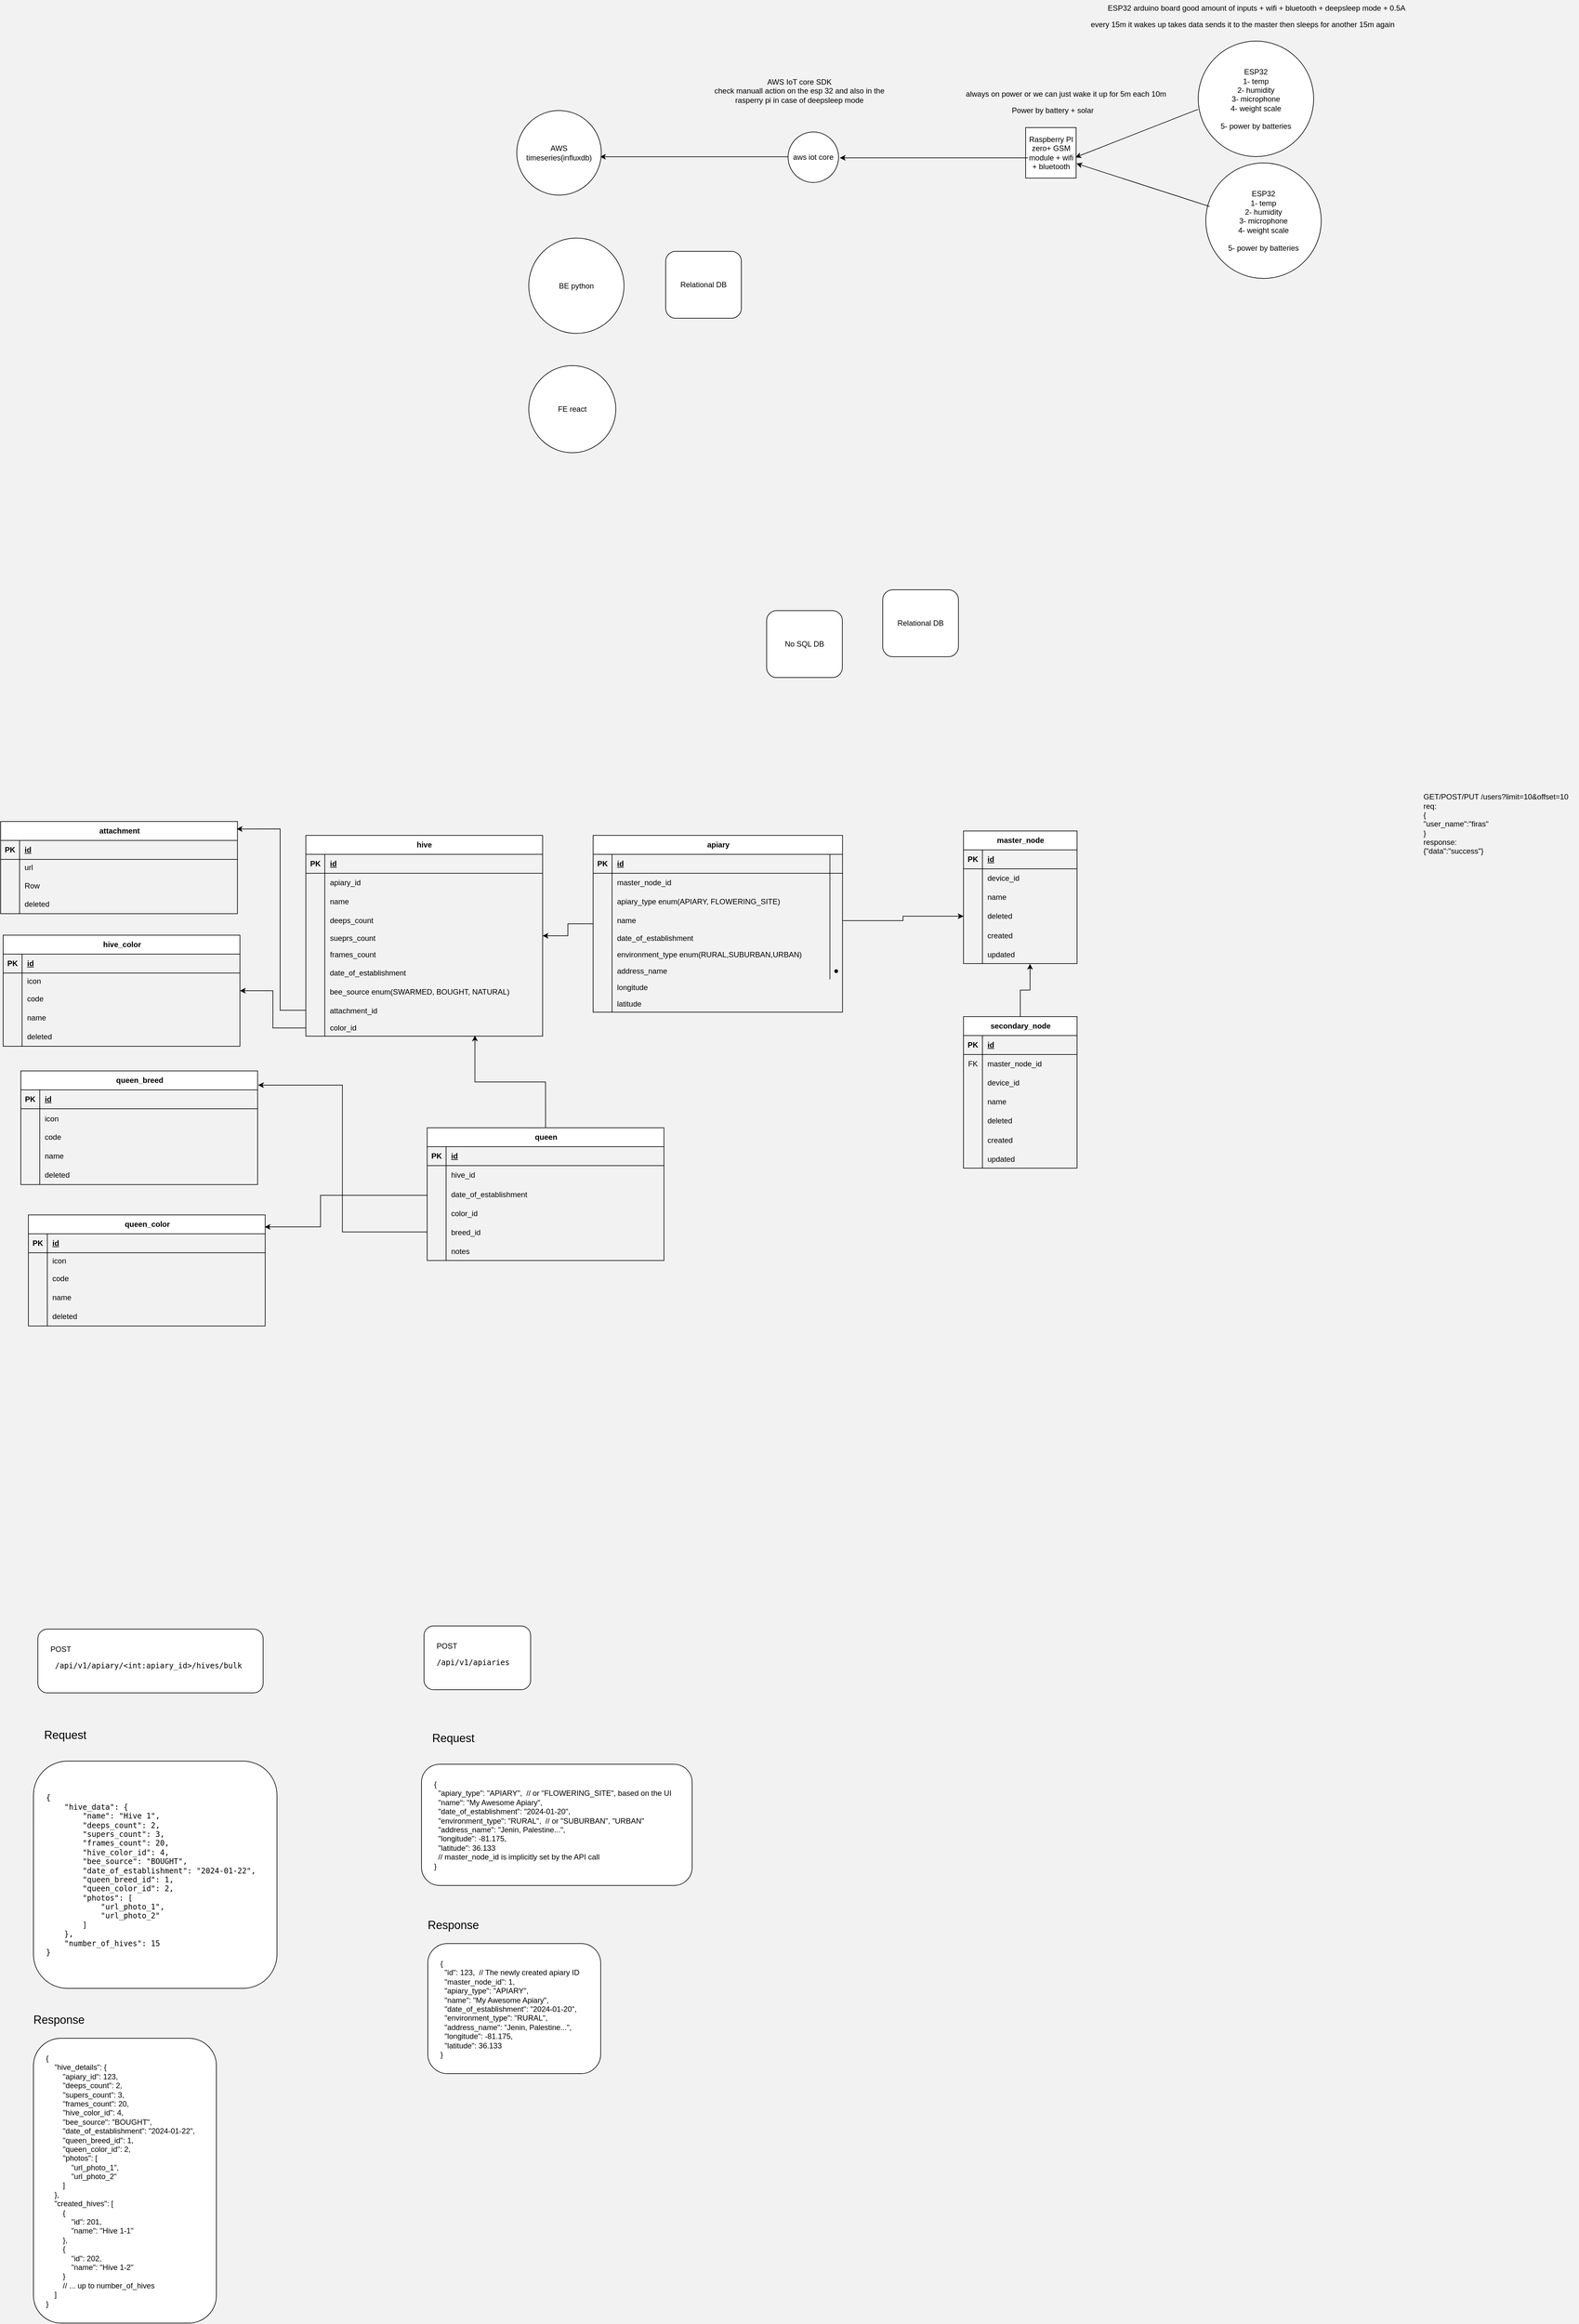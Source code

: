 <mxfile version="26.2.3">
  <diagram name="Page-1" id="e56a1550-8fbb-45ad-956c-1786394a9013">
    <mxGraphModel dx="4398" dy="2488" grid="0" gridSize="10" guides="1" tooltips="1" connect="1" arrows="1" fold="1" page="0" pageScale="1" pageWidth="1100" pageHeight="850" background="#F2F2F2" math="0" shadow="0">
      <root>
        <mxCell id="0" />
        <mxCell id="1" parent="0" />
        <mxCell id="OetlIyJgvli4n9BQYhPO-2" value="&lt;div&gt;ESP32&lt;/div&gt;&lt;div&gt;1- temp&lt;/div&gt;&lt;div&gt;2- humidity&lt;/div&gt;&lt;div&gt;3- microphone&lt;/div&gt;&lt;div&gt;4- weight scale&lt;/div&gt;&lt;div&gt;&lt;br&gt;&lt;/div&gt;&lt;div&gt;5- power by batteries&lt;/div&gt;" style="ellipse;whiteSpace=wrap;html=1;aspect=fixed;" parent="1" vertex="1">
          <mxGeometry x="560" y="39" width="183" height="183" as="geometry" />
        </mxCell>
        <mxCell id="OetlIyJgvli4n9BQYhPO-4" value="ESP32 arduino board good amount of inputs + wifi + bluetooth + deepsleep mode + 0.5A" style="text;html=1;align=center;verticalAlign=middle;resizable=0;points=[];autosize=1;strokeColor=none;fillColor=none;" parent="1" vertex="1">
          <mxGeometry x="407" y="-26" width="489" height="26" as="geometry" />
        </mxCell>
        <mxCell id="OetlIyJgvli4n9BQYhPO-5" value="&lt;div&gt;Raspberry PI zero+ GSM module + wifi + bluetooth&lt;/div&gt;" style="whiteSpace=wrap;html=1;aspect=fixed;" parent="1" vertex="1">
          <mxGeometry x="286.5" y="176" width="80" height="80" as="geometry" />
        </mxCell>
        <mxCell id="OetlIyJgvli4n9BQYhPO-8" value="&lt;div&gt;every 15m it wakes up takes data sends it to the master then sleeps for another 15m again&lt;/div&gt;" style="text;html=1;align=center;verticalAlign=middle;resizable=0;points=[];autosize=1;strokeColor=none;fillColor=none;" parent="1" vertex="1">
          <mxGeometry x="381" width="498" height="26" as="geometry" />
        </mxCell>
        <mxCell id="OetlIyJgvli4n9BQYhPO-9" value="Power by battery + solar " style="text;html=1;align=center;verticalAlign=middle;resizable=0;points=[];autosize=1;strokeColor=none;fillColor=none;" parent="1" vertex="1">
          <mxGeometry x="255" y="136" width="147" height="26" as="geometry" />
        </mxCell>
        <mxCell id="OetlIyJgvli4n9BQYhPO-10" value="always on power or we can just wake it up for 5m each 10m" style="text;html=1;align=center;verticalAlign=middle;resizable=0;points=[];autosize=1;strokeColor=none;fillColor=none;" parent="1" vertex="1">
          <mxGeometry x="183" y="110" width="334" height="26" as="geometry" />
        </mxCell>
        <mxCell id="OetlIyJgvli4n9BQYhPO-11" value="&lt;div&gt;ESP32&lt;/div&gt;&lt;div&gt;1- temp&lt;/div&gt;&lt;div&gt;2- humidity&lt;/div&gt;&lt;div&gt;3- microphone&lt;/div&gt;&lt;div&gt;4- weight scale&lt;/div&gt;&lt;div&gt;&lt;br&gt;&lt;/div&gt;&lt;div&gt;5- power by batteries&lt;/div&gt;" style="ellipse;whiteSpace=wrap;html=1;aspect=fixed;" parent="1" vertex="1">
          <mxGeometry x="572" y="232" width="183" height="183" as="geometry" />
        </mxCell>
        <mxCell id="OetlIyJgvli4n9BQYhPO-14" value="" style="endArrow=classic;html=1;rounded=0;entryX=0.986;entryY=0.59;entryDx=0;entryDy=0;entryPerimeter=0;exitX=-0.002;exitY=0.591;exitDx=0;exitDy=0;exitPerimeter=0;" parent="1" source="OetlIyJgvli4n9BQYhPO-2" target="OetlIyJgvli4n9BQYhPO-5" edge="1">
          <mxGeometry width="50" height="50" relative="1" as="geometry">
            <mxPoint x="513" y="312" as="sourcePoint" />
            <mxPoint x="563" y="262" as="targetPoint" />
          </mxGeometry>
        </mxCell>
        <mxCell id="OetlIyJgvli4n9BQYhPO-15" value="" style="endArrow=classic;html=1;rounded=0;" parent="1" edge="1">
          <mxGeometry width="50" height="50" relative="1" as="geometry">
            <mxPoint x="578" y="301" as="sourcePoint" />
            <mxPoint x="367" y="233" as="targetPoint" />
          </mxGeometry>
        </mxCell>
        <mxCell id="OetlIyJgvli4n9BQYhPO-16" value="&lt;div&gt;AWS IoT core SDK&lt;/div&gt;&lt;div&gt;check manuall action on the esp 32 and also in the rasperry pi in case of deepsleep mode&lt;/div&gt;" style="text;html=1;align=center;verticalAlign=middle;whiteSpace=wrap;rounded=0;" parent="1" vertex="1">
          <mxGeometry x="-222" y="70" width="300" height="95" as="geometry" />
        </mxCell>
        <mxCell id="OetlIyJgvli4n9BQYhPO-18" value="" style="endArrow=classic;html=1;rounded=0;" parent="1" edge="1">
          <mxGeometry width="50" height="50" relative="1" as="geometry">
            <mxPoint x="290" y="224" as="sourcePoint" />
            <mxPoint x="-8" y="224" as="targetPoint" />
          </mxGeometry>
        </mxCell>
        <mxCell id="OetlIyJgvli4n9BQYhPO-19" value="aws iot core" style="ellipse;whiteSpace=wrap;html=1;aspect=fixed;" parent="1" vertex="1">
          <mxGeometry x="-90" y="183" width="80" height="80" as="geometry" />
        </mxCell>
        <mxCell id="OetlIyJgvli4n9BQYhPO-20" value="" style="endArrow=classic;html=1;rounded=0;" parent="1" edge="1">
          <mxGeometry width="50" height="50" relative="1" as="geometry">
            <mxPoint x="-90" y="222.29" as="sourcePoint" />
            <mxPoint x="-388" y="222.29" as="targetPoint" />
          </mxGeometry>
        </mxCell>
        <mxCell id="OetlIyJgvli4n9BQYhPO-21" value="AWS timeseries(influxdb)" style="ellipse;whiteSpace=wrap;html=1;aspect=fixed;" parent="1" vertex="1">
          <mxGeometry x="-520" y="149" width="134" height="134" as="geometry" />
        </mxCell>
        <mxCell id="OetlIyJgvli4n9BQYhPO-22" value="BE python" style="ellipse;whiteSpace=wrap;html=1;aspect=fixed;" parent="1" vertex="1">
          <mxGeometry x="-501" y="351" width="151" height="151" as="geometry" />
        </mxCell>
        <mxCell id="OetlIyJgvli4n9BQYhPO-23" value="Relational DB" style="rounded=1;whiteSpace=wrap;html=1;" parent="1" vertex="1">
          <mxGeometry x="-284" y="372" width="120" height="106" as="geometry" />
        </mxCell>
        <mxCell id="OetlIyJgvli4n9BQYhPO-24" value="FE react" style="ellipse;whiteSpace=wrap;html=1;aspect=fixed;" parent="1" vertex="1">
          <mxGeometry x="-501" y="553" width="138" height="138" as="geometry" />
        </mxCell>
        <mxCell id="OetlIyJgvli4n9BQYhPO-25" value="Relational DB" style="rounded=1;whiteSpace=wrap;html=1;" parent="1" vertex="1">
          <mxGeometry x="60" y="908" width="120" height="106" as="geometry" />
        </mxCell>
        <mxCell id="OetlIyJgvli4n9BQYhPO-26" value="No SQL DB" style="rounded=1;whiteSpace=wrap;html=1;" parent="1" vertex="1">
          <mxGeometry x="-124" y="941" width="120" height="106" as="geometry" />
        </mxCell>
        <mxCell id="OetlIyJgvli4n9BQYhPO-41" value="&lt;div&gt;GET/POST/PUT /users?limit=10&amp;amp;offset=10&lt;/div&gt;&lt;div&gt;req:&lt;/div&gt;&lt;div&gt;{&lt;/div&gt;&lt;div&gt;&quot;user_name&quot;:&quot;firas&quot;&lt;/div&gt;&lt;div&gt;}&lt;/div&gt;&lt;div&gt;response:&lt;/div&gt;&lt;div&gt;{&quot;data&quot;:&quot;success&quot;}&lt;/div&gt;" style="text;html=1;align=left;verticalAlign=middle;resizable=0;points=[];autosize=1;strokeColor=none;fillColor=none;" parent="1" vertex="1">
          <mxGeometry x="915" y="1222" width="247" height="113" as="geometry" />
        </mxCell>
        <mxCell id="5piYZcN9QWjcL-H2b9Rl-19" style="edgeStyle=orthogonalEdgeStyle;rounded=0;orthogonalLoop=1;jettySize=auto;html=1;exitX=0.5;exitY=0;exitDx=0;exitDy=0;entryX=0.586;entryY=1.014;entryDx=0;entryDy=0;entryPerimeter=0;" parent="1" source="5piYZcN9QWjcL-H2b9Rl-1" target="5piYZcN9QWjcL-H2b9Rl-28" edge="1">
          <mxGeometry relative="1" as="geometry" />
        </mxCell>
        <mxCell id="5piYZcN9QWjcL-H2b9Rl-1" value="secondary_node" style="shape=table;startSize=30;container=1;collapsible=1;childLayout=tableLayout;fixedRows=1;rowLines=0;fontStyle=1;align=center;resizeLast=1;html=1;gradientColor=none;" parent="1" vertex="1">
          <mxGeometry x="188" y="1584" width="180" height="240" as="geometry" />
        </mxCell>
        <mxCell id="5piYZcN9QWjcL-H2b9Rl-2" value="" style="shape=tableRow;horizontal=0;startSize=0;swimlaneHead=0;swimlaneBody=0;fillColor=none;collapsible=0;dropTarget=0;points=[[0,0.5],[1,0.5]];portConstraint=eastwest;top=0;left=0;right=0;bottom=1;" parent="5piYZcN9QWjcL-H2b9Rl-1" vertex="1">
          <mxGeometry y="30" width="180" height="30" as="geometry" />
        </mxCell>
        <mxCell id="5piYZcN9QWjcL-H2b9Rl-3" value="PK" style="shape=partialRectangle;connectable=0;fillColor=none;top=0;left=0;bottom=0;right=0;fontStyle=1;overflow=hidden;whiteSpace=wrap;html=1;" parent="5piYZcN9QWjcL-H2b9Rl-2" vertex="1">
          <mxGeometry width="30" height="30" as="geometry">
            <mxRectangle width="30" height="30" as="alternateBounds" />
          </mxGeometry>
        </mxCell>
        <mxCell id="5piYZcN9QWjcL-H2b9Rl-4" value="id" style="shape=partialRectangle;connectable=0;fillColor=none;top=0;left=0;bottom=0;right=0;align=left;spacingLeft=6;fontStyle=5;overflow=hidden;whiteSpace=wrap;html=1;" parent="5piYZcN9QWjcL-H2b9Rl-2" vertex="1">
          <mxGeometry x="30" width="150" height="30" as="geometry">
            <mxRectangle width="150" height="30" as="alternateBounds" />
          </mxGeometry>
        </mxCell>
        <mxCell id="5piYZcN9QWjcL-H2b9Rl-15" value="" style="shape=tableRow;horizontal=0;startSize=0;swimlaneHead=0;swimlaneBody=0;fillColor=none;collapsible=0;dropTarget=0;points=[[0,0.5],[1,0.5]];portConstraint=eastwest;top=0;left=0;right=0;bottom=0;" parent="5piYZcN9QWjcL-H2b9Rl-1" vertex="1">
          <mxGeometry y="60" width="180" height="30" as="geometry" />
        </mxCell>
        <mxCell id="5piYZcN9QWjcL-H2b9Rl-16" value="FK" style="shape=partialRectangle;connectable=0;fillColor=none;top=0;left=0;bottom=0;right=0;fontStyle=0;overflow=hidden;whiteSpace=wrap;html=1;" parent="5piYZcN9QWjcL-H2b9Rl-15" vertex="1">
          <mxGeometry width="30" height="30" as="geometry">
            <mxRectangle width="30" height="30" as="alternateBounds" />
          </mxGeometry>
        </mxCell>
        <mxCell id="5piYZcN9QWjcL-H2b9Rl-17" value="master_node_id" style="shape=partialRectangle;connectable=0;fillColor=none;top=0;left=0;bottom=0;right=0;align=left;spacingLeft=6;fontStyle=0;overflow=hidden;whiteSpace=wrap;html=1;" parent="5piYZcN9QWjcL-H2b9Rl-15" vertex="1">
          <mxGeometry x="30" width="150" height="30" as="geometry">
            <mxRectangle width="150" height="30" as="alternateBounds" />
          </mxGeometry>
        </mxCell>
        <mxCell id="5piYZcN9QWjcL-H2b9Rl-5" value="" style="shape=tableRow;horizontal=0;startSize=0;swimlaneHead=0;swimlaneBody=0;fillColor=none;collapsible=0;dropTarget=0;points=[[0,0.5],[1,0.5]];portConstraint=eastwest;top=0;left=0;right=0;bottom=0;" parent="5piYZcN9QWjcL-H2b9Rl-1" vertex="1">
          <mxGeometry y="90" width="180" height="30" as="geometry" />
        </mxCell>
        <mxCell id="5piYZcN9QWjcL-H2b9Rl-6" value="" style="shape=partialRectangle;connectable=0;fillColor=none;top=0;left=0;bottom=0;right=0;editable=1;overflow=hidden;whiteSpace=wrap;html=1;" parent="5piYZcN9QWjcL-H2b9Rl-5" vertex="1">
          <mxGeometry width="30" height="30" as="geometry">
            <mxRectangle width="30" height="30" as="alternateBounds" />
          </mxGeometry>
        </mxCell>
        <mxCell id="5piYZcN9QWjcL-H2b9Rl-7" value="device_id" style="shape=partialRectangle;connectable=0;fillColor=none;top=0;left=0;bottom=0;right=0;align=left;spacingLeft=6;overflow=hidden;whiteSpace=wrap;html=1;" parent="5piYZcN9QWjcL-H2b9Rl-5" vertex="1">
          <mxGeometry x="30" width="150" height="30" as="geometry">
            <mxRectangle width="150" height="30" as="alternateBounds" />
          </mxGeometry>
        </mxCell>
        <mxCell id="5piYZcN9QWjcL-H2b9Rl-8" value="" style="shape=tableRow;horizontal=0;startSize=0;swimlaneHead=0;swimlaneBody=0;fillColor=none;collapsible=0;dropTarget=0;points=[[0,0.5],[1,0.5]];portConstraint=eastwest;top=0;left=0;right=0;bottom=0;" parent="5piYZcN9QWjcL-H2b9Rl-1" vertex="1">
          <mxGeometry y="120" width="180" height="30" as="geometry" />
        </mxCell>
        <mxCell id="5piYZcN9QWjcL-H2b9Rl-9" value="" style="shape=partialRectangle;connectable=0;fillColor=none;top=0;left=0;bottom=0;right=0;editable=1;overflow=hidden;whiteSpace=wrap;html=1;" parent="5piYZcN9QWjcL-H2b9Rl-8" vertex="1">
          <mxGeometry width="30" height="30" as="geometry">
            <mxRectangle width="30" height="30" as="alternateBounds" />
          </mxGeometry>
        </mxCell>
        <mxCell id="5piYZcN9QWjcL-H2b9Rl-10" value="name" style="shape=partialRectangle;connectable=0;fillColor=none;top=0;left=0;bottom=0;right=0;align=left;spacingLeft=6;overflow=hidden;whiteSpace=wrap;html=1;" parent="5piYZcN9QWjcL-H2b9Rl-8" vertex="1">
          <mxGeometry x="30" width="150" height="30" as="geometry">
            <mxRectangle width="150" height="30" as="alternateBounds" />
          </mxGeometry>
        </mxCell>
        <mxCell id="5piYZcN9QWjcL-H2b9Rl-11" value="" style="shape=tableRow;horizontal=0;startSize=0;swimlaneHead=0;swimlaneBody=0;fillColor=none;collapsible=0;dropTarget=0;points=[[0,0.5],[1,0.5]];portConstraint=eastwest;top=0;left=0;right=0;bottom=0;" parent="5piYZcN9QWjcL-H2b9Rl-1" vertex="1">
          <mxGeometry y="150" width="180" height="30" as="geometry" />
        </mxCell>
        <mxCell id="5piYZcN9QWjcL-H2b9Rl-12" value="" style="shape=partialRectangle;connectable=0;fillColor=none;top=0;left=0;bottom=0;right=0;editable=1;overflow=hidden;whiteSpace=wrap;html=1;" parent="5piYZcN9QWjcL-H2b9Rl-11" vertex="1">
          <mxGeometry width="30" height="30" as="geometry">
            <mxRectangle width="30" height="30" as="alternateBounds" />
          </mxGeometry>
        </mxCell>
        <mxCell id="5piYZcN9QWjcL-H2b9Rl-13" value="deleted" style="shape=partialRectangle;connectable=0;fillColor=none;top=0;left=0;bottom=0;right=0;align=left;spacingLeft=6;overflow=hidden;whiteSpace=wrap;html=1;" parent="5piYZcN9QWjcL-H2b9Rl-11" vertex="1">
          <mxGeometry x="30" width="150" height="30" as="geometry">
            <mxRectangle width="150" height="30" as="alternateBounds" />
          </mxGeometry>
        </mxCell>
        <mxCell id="5piYZcN9QWjcL-H2b9Rl-32" value="" style="shape=tableRow;horizontal=0;startSize=0;swimlaneHead=0;swimlaneBody=0;fillColor=none;collapsible=0;dropTarget=0;points=[[0,0.5],[1,0.5]];portConstraint=eastwest;top=0;left=0;right=0;bottom=0;" parent="5piYZcN9QWjcL-H2b9Rl-1" vertex="1">
          <mxGeometry y="180" width="180" height="30" as="geometry" />
        </mxCell>
        <mxCell id="5piYZcN9QWjcL-H2b9Rl-33" value="" style="shape=partialRectangle;connectable=0;fillColor=none;top=0;left=0;bottom=0;right=0;editable=1;overflow=hidden;" parent="5piYZcN9QWjcL-H2b9Rl-32" vertex="1">
          <mxGeometry width="30" height="30" as="geometry">
            <mxRectangle width="30" height="30" as="alternateBounds" />
          </mxGeometry>
        </mxCell>
        <mxCell id="5piYZcN9QWjcL-H2b9Rl-34" value="created" style="shape=partialRectangle;connectable=0;fillColor=none;top=0;left=0;bottom=0;right=0;align=left;spacingLeft=6;overflow=hidden;" parent="5piYZcN9QWjcL-H2b9Rl-32" vertex="1">
          <mxGeometry x="30" width="150" height="30" as="geometry">
            <mxRectangle width="150" height="30" as="alternateBounds" />
          </mxGeometry>
        </mxCell>
        <mxCell id="5piYZcN9QWjcL-H2b9Rl-36" value="" style="shape=tableRow;horizontal=0;startSize=0;swimlaneHead=0;swimlaneBody=0;fillColor=none;collapsible=0;dropTarget=0;points=[[0,0.5],[1,0.5]];portConstraint=eastwest;top=0;left=0;right=0;bottom=0;" parent="5piYZcN9QWjcL-H2b9Rl-1" vertex="1">
          <mxGeometry y="210" width="180" height="30" as="geometry" />
        </mxCell>
        <mxCell id="5piYZcN9QWjcL-H2b9Rl-37" value="" style="shape=partialRectangle;connectable=0;fillColor=none;top=0;left=0;bottom=0;right=0;editable=1;overflow=hidden;" parent="5piYZcN9QWjcL-H2b9Rl-36" vertex="1">
          <mxGeometry width="30" height="30" as="geometry">
            <mxRectangle width="30" height="30" as="alternateBounds" />
          </mxGeometry>
        </mxCell>
        <mxCell id="5piYZcN9QWjcL-H2b9Rl-38" value="updated" style="shape=partialRectangle;connectable=0;fillColor=none;top=0;left=0;bottom=0;right=0;align=left;spacingLeft=6;overflow=hidden;" parent="5piYZcN9QWjcL-H2b9Rl-36" vertex="1">
          <mxGeometry x="30" width="150" height="30" as="geometry">
            <mxRectangle width="150" height="30" as="alternateBounds" />
          </mxGeometry>
        </mxCell>
        <mxCell id="OetlIyJgvli4n9BQYhPO-42" value="master_node" style="shape=table;startSize=30;container=1;collapsible=1;childLayout=tableLayout;fixedRows=1;rowLines=0;fontStyle=1;align=center;resizeLast=1;html=1;" parent="1" vertex="1">
          <mxGeometry x="188" y="1290" width="180" height="210" as="geometry" />
        </mxCell>
        <mxCell id="OetlIyJgvli4n9BQYhPO-43" value="" style="shape=tableRow;horizontal=0;startSize=0;swimlaneHead=0;swimlaneBody=0;fillColor=none;collapsible=0;dropTarget=0;points=[[0,0.5],[1,0.5]];portConstraint=eastwest;top=0;left=0;right=0;bottom=1;" parent="OetlIyJgvli4n9BQYhPO-42" vertex="1">
          <mxGeometry y="30" width="180" height="30" as="geometry" />
        </mxCell>
        <mxCell id="OetlIyJgvli4n9BQYhPO-44" value="PK" style="shape=partialRectangle;connectable=0;fillColor=none;top=0;left=0;bottom=0;right=0;fontStyle=1;overflow=hidden;whiteSpace=wrap;html=1;" parent="OetlIyJgvli4n9BQYhPO-43" vertex="1">
          <mxGeometry width="30" height="30" as="geometry">
            <mxRectangle width="30" height="30" as="alternateBounds" />
          </mxGeometry>
        </mxCell>
        <mxCell id="OetlIyJgvli4n9BQYhPO-45" value="id" style="shape=partialRectangle;connectable=0;fillColor=none;top=0;left=0;bottom=0;right=0;align=left;spacingLeft=6;fontStyle=5;overflow=hidden;whiteSpace=wrap;html=1;" parent="OetlIyJgvli4n9BQYhPO-43" vertex="1">
          <mxGeometry x="30" width="150" height="30" as="geometry">
            <mxRectangle width="150" height="30" as="alternateBounds" />
          </mxGeometry>
        </mxCell>
        <mxCell id="OetlIyJgvli4n9BQYhPO-46" value="" style="shape=tableRow;horizontal=0;startSize=0;swimlaneHead=0;swimlaneBody=0;fillColor=none;collapsible=0;dropTarget=0;points=[[0,0.5],[1,0.5]];portConstraint=eastwest;top=0;left=0;right=0;bottom=0;" parent="OetlIyJgvli4n9BQYhPO-42" vertex="1">
          <mxGeometry y="60" width="180" height="30" as="geometry" />
        </mxCell>
        <mxCell id="OetlIyJgvli4n9BQYhPO-47" value="" style="shape=partialRectangle;connectable=0;fillColor=none;top=0;left=0;bottom=0;right=0;editable=1;overflow=hidden;whiteSpace=wrap;html=1;" parent="OetlIyJgvli4n9BQYhPO-46" vertex="1">
          <mxGeometry width="30" height="30" as="geometry">
            <mxRectangle width="30" height="30" as="alternateBounds" />
          </mxGeometry>
        </mxCell>
        <mxCell id="OetlIyJgvli4n9BQYhPO-48" value="device_id" style="shape=partialRectangle;connectable=0;fillColor=none;top=0;left=0;bottom=0;right=0;align=left;spacingLeft=6;overflow=hidden;whiteSpace=wrap;html=1;" parent="OetlIyJgvli4n9BQYhPO-46" vertex="1">
          <mxGeometry x="30" width="150" height="30" as="geometry">
            <mxRectangle width="150" height="30" as="alternateBounds" />
          </mxGeometry>
        </mxCell>
        <mxCell id="OetlIyJgvli4n9BQYhPO-49" value="" style="shape=tableRow;horizontal=0;startSize=0;swimlaneHead=0;swimlaneBody=0;fillColor=none;collapsible=0;dropTarget=0;points=[[0,0.5],[1,0.5]];portConstraint=eastwest;top=0;left=0;right=0;bottom=0;" parent="OetlIyJgvli4n9BQYhPO-42" vertex="1">
          <mxGeometry y="90" width="180" height="30" as="geometry" />
        </mxCell>
        <mxCell id="OetlIyJgvli4n9BQYhPO-50" value="" style="shape=partialRectangle;connectable=0;fillColor=none;top=0;left=0;bottom=0;right=0;editable=1;overflow=hidden;whiteSpace=wrap;html=1;" parent="OetlIyJgvli4n9BQYhPO-49" vertex="1">
          <mxGeometry width="30" height="30" as="geometry">
            <mxRectangle width="30" height="30" as="alternateBounds" />
          </mxGeometry>
        </mxCell>
        <mxCell id="OetlIyJgvli4n9BQYhPO-51" value="name" style="shape=partialRectangle;connectable=0;fillColor=none;top=0;left=0;bottom=0;right=0;align=left;spacingLeft=6;overflow=hidden;whiteSpace=wrap;html=1;" parent="OetlIyJgvli4n9BQYhPO-49" vertex="1">
          <mxGeometry x="30" width="150" height="30" as="geometry">
            <mxRectangle width="150" height="30" as="alternateBounds" />
          </mxGeometry>
        </mxCell>
        <mxCell id="OetlIyJgvli4n9BQYhPO-52" value="" style="shape=tableRow;horizontal=0;startSize=0;swimlaneHead=0;swimlaneBody=0;fillColor=none;collapsible=0;dropTarget=0;points=[[0,0.5],[1,0.5]];portConstraint=eastwest;top=0;left=0;right=0;bottom=0;" parent="OetlIyJgvli4n9BQYhPO-42" vertex="1">
          <mxGeometry y="120" width="180" height="30" as="geometry" />
        </mxCell>
        <mxCell id="OetlIyJgvli4n9BQYhPO-53" value="" style="shape=partialRectangle;connectable=0;fillColor=none;top=0;left=0;bottom=0;right=0;editable=1;overflow=hidden;whiteSpace=wrap;html=1;" parent="OetlIyJgvli4n9BQYhPO-52" vertex="1">
          <mxGeometry width="30" height="30" as="geometry">
            <mxRectangle width="30" height="30" as="alternateBounds" />
          </mxGeometry>
        </mxCell>
        <mxCell id="OetlIyJgvli4n9BQYhPO-54" value="deleted" style="shape=partialRectangle;connectable=0;fillColor=none;top=0;left=0;bottom=0;right=0;align=left;spacingLeft=6;overflow=hidden;whiteSpace=wrap;html=1;" parent="OetlIyJgvli4n9BQYhPO-52" vertex="1">
          <mxGeometry x="30" width="150" height="30" as="geometry">
            <mxRectangle width="150" height="30" as="alternateBounds" />
          </mxGeometry>
        </mxCell>
        <mxCell id="5piYZcN9QWjcL-H2b9Rl-24" value="" style="shape=tableRow;horizontal=0;startSize=0;swimlaneHead=0;swimlaneBody=0;fillColor=none;collapsible=0;dropTarget=0;points=[[0,0.5],[1,0.5]];portConstraint=eastwest;top=0;left=0;right=0;bottom=0;" parent="OetlIyJgvli4n9BQYhPO-42" vertex="1">
          <mxGeometry y="150" width="180" height="30" as="geometry" />
        </mxCell>
        <mxCell id="5piYZcN9QWjcL-H2b9Rl-25" value="" style="shape=partialRectangle;connectable=0;fillColor=none;top=0;left=0;bottom=0;right=0;editable=1;overflow=hidden;" parent="5piYZcN9QWjcL-H2b9Rl-24" vertex="1">
          <mxGeometry width="30" height="30" as="geometry">
            <mxRectangle width="30" height="30" as="alternateBounds" />
          </mxGeometry>
        </mxCell>
        <mxCell id="5piYZcN9QWjcL-H2b9Rl-26" value="created" style="shape=partialRectangle;connectable=0;fillColor=none;top=0;left=0;bottom=0;right=0;align=left;spacingLeft=6;overflow=hidden;" parent="5piYZcN9QWjcL-H2b9Rl-24" vertex="1">
          <mxGeometry x="30" width="150" height="30" as="geometry">
            <mxRectangle width="150" height="30" as="alternateBounds" />
          </mxGeometry>
        </mxCell>
        <mxCell id="5piYZcN9QWjcL-H2b9Rl-28" value="" style="shape=tableRow;horizontal=0;startSize=0;swimlaneHead=0;swimlaneBody=0;fillColor=none;collapsible=0;dropTarget=0;points=[[0,0.5],[1,0.5]];portConstraint=eastwest;top=0;left=0;right=0;bottom=0;" parent="OetlIyJgvli4n9BQYhPO-42" vertex="1">
          <mxGeometry y="180" width="180" height="30" as="geometry" />
        </mxCell>
        <mxCell id="5piYZcN9QWjcL-H2b9Rl-29" value="" style="shape=partialRectangle;connectable=0;fillColor=none;top=0;left=0;bottom=0;right=0;editable=1;overflow=hidden;" parent="5piYZcN9QWjcL-H2b9Rl-28" vertex="1">
          <mxGeometry width="30" height="30" as="geometry">
            <mxRectangle width="30" height="30" as="alternateBounds" />
          </mxGeometry>
        </mxCell>
        <mxCell id="5piYZcN9QWjcL-H2b9Rl-30" value="updated" style="shape=partialRectangle;connectable=0;fillColor=none;top=0;left=0;bottom=0;right=0;align=left;spacingLeft=6;overflow=hidden;" parent="5piYZcN9QWjcL-H2b9Rl-28" vertex="1">
          <mxGeometry x="30" width="150" height="30" as="geometry">
            <mxRectangle width="150" height="30" as="alternateBounds" />
          </mxGeometry>
        </mxCell>
        <mxCell id="5piYZcN9QWjcL-H2b9Rl-117" value="" style="edgeStyle=orthogonalEdgeStyle;rounded=0;orthogonalLoop=1;jettySize=auto;html=1;" parent="1" source="5piYZcN9QWjcL-H2b9Rl-39" target="5piYZcN9QWjcL-H2b9Rl-89" edge="1">
          <mxGeometry relative="1" as="geometry" />
        </mxCell>
        <mxCell id="5piYZcN9QWjcL-H2b9Rl-39" value="apiary" style="shape=table;startSize=30;container=1;collapsible=1;childLayout=tableLayout;fixedRows=1;rowLines=0;fontStyle=1;align=center;resizeLast=1;html=1;" parent="1" vertex="1">
          <mxGeometry x="-399" y="1297" width="395.286" height="280" as="geometry" />
        </mxCell>
        <mxCell id="5piYZcN9QWjcL-H2b9Rl-40" value="" style="shape=tableRow;horizontal=0;startSize=0;swimlaneHead=0;swimlaneBody=0;fillColor=none;collapsible=0;dropTarget=0;points=[[0,0.5],[1,0.5]];portConstraint=eastwest;top=0;left=0;right=0;bottom=1;" parent="5piYZcN9QWjcL-H2b9Rl-39" vertex="1">
          <mxGeometry y="30" width="395.286" height="30" as="geometry" />
        </mxCell>
        <mxCell id="5piYZcN9QWjcL-H2b9Rl-41" value="PK" style="shape=partialRectangle;connectable=0;fillColor=none;top=0;left=0;bottom=0;right=0;fontStyle=1;overflow=hidden;whiteSpace=wrap;html=1;" parent="5piYZcN9QWjcL-H2b9Rl-40" vertex="1">
          <mxGeometry width="30" height="30" as="geometry">
            <mxRectangle width="30" height="30" as="alternateBounds" />
          </mxGeometry>
        </mxCell>
        <mxCell id="5piYZcN9QWjcL-H2b9Rl-42" value="id" style="shape=partialRectangle;connectable=0;fillColor=none;top=0;left=0;bottom=0;right=0;align=left;spacingLeft=6;fontStyle=5;overflow=hidden;whiteSpace=wrap;html=1;" parent="5piYZcN9QWjcL-H2b9Rl-40" vertex="1">
          <mxGeometry x="30" width="365.286" height="30" as="geometry">
            <mxRectangle width="365.286" height="30" as="alternateBounds" />
          </mxGeometry>
        </mxCell>
        <mxCell id="5piYZcN9QWjcL-H2b9Rl-43" value="" style="shape=tableRow;horizontal=0;startSize=0;swimlaneHead=0;swimlaneBody=0;fillColor=none;collapsible=0;dropTarget=0;points=[[0,0.5],[1,0.5]];portConstraint=eastwest;top=0;left=0;right=0;bottom=0;" parent="5piYZcN9QWjcL-H2b9Rl-39" vertex="1">
          <mxGeometry y="60" width="395.286" height="30" as="geometry" />
        </mxCell>
        <mxCell id="5piYZcN9QWjcL-H2b9Rl-44" value="" style="shape=partialRectangle;connectable=0;fillColor=none;top=0;left=0;bottom=0;right=0;editable=1;overflow=hidden;whiteSpace=wrap;html=1;" parent="5piYZcN9QWjcL-H2b9Rl-43" vertex="1">
          <mxGeometry width="30" height="30" as="geometry">
            <mxRectangle width="30" height="30" as="alternateBounds" />
          </mxGeometry>
        </mxCell>
        <mxCell id="5piYZcN9QWjcL-H2b9Rl-45" value="master_node_id" style="shape=partialRectangle;connectable=0;fillColor=none;top=0;left=0;bottom=0;right=0;align=left;spacingLeft=6;overflow=hidden;whiteSpace=wrap;html=1;" parent="5piYZcN9QWjcL-H2b9Rl-43" vertex="1">
          <mxGeometry x="30" width="365.286" height="30" as="geometry">
            <mxRectangle width="365.286" height="30" as="alternateBounds" />
          </mxGeometry>
        </mxCell>
        <mxCell id="5piYZcN9QWjcL-H2b9Rl-72" value="" style="shape=tableRow;horizontal=0;startSize=0;swimlaneHead=0;swimlaneBody=0;fillColor=none;collapsible=0;dropTarget=0;points=[[0,0.5],[1,0.5]];portConstraint=eastwest;top=0;left=0;right=0;bottom=0;" parent="5piYZcN9QWjcL-H2b9Rl-39" vertex="1">
          <mxGeometry y="90" width="395.286" height="30" as="geometry" />
        </mxCell>
        <mxCell id="5piYZcN9QWjcL-H2b9Rl-73" value="" style="shape=partialRectangle;connectable=0;fillColor=none;top=0;left=0;bottom=0;right=0;editable=1;overflow=hidden;whiteSpace=wrap;html=1;" parent="5piYZcN9QWjcL-H2b9Rl-72" vertex="1">
          <mxGeometry width="30" height="30" as="geometry">
            <mxRectangle width="30" height="30" as="alternateBounds" />
          </mxGeometry>
        </mxCell>
        <mxCell id="5piYZcN9QWjcL-H2b9Rl-74" value="apiary_type enum(APIARY, FLOWERING_SITE)" style="shape=partialRectangle;connectable=0;fillColor=none;top=0;left=0;bottom=0;right=0;align=left;spacingLeft=6;overflow=hidden;whiteSpace=wrap;html=1;" parent="5piYZcN9QWjcL-H2b9Rl-72" vertex="1">
          <mxGeometry x="30" width="365.286" height="30" as="geometry">
            <mxRectangle width="365.286" height="30" as="alternateBounds" />
          </mxGeometry>
        </mxCell>
        <mxCell id="5piYZcN9QWjcL-H2b9Rl-46" value="" style="shape=tableRow;horizontal=0;startSize=0;swimlaneHead=0;swimlaneBody=0;fillColor=none;collapsible=0;dropTarget=0;points=[[0,0.5],[1,0.5]];portConstraint=eastwest;top=0;left=0;right=0;bottom=0;" parent="5piYZcN9QWjcL-H2b9Rl-39" vertex="1">
          <mxGeometry y="120" width="395.286" height="30" as="geometry" />
        </mxCell>
        <mxCell id="5piYZcN9QWjcL-H2b9Rl-47" value="" style="shape=partialRectangle;connectable=0;fillColor=none;top=0;left=0;bottom=0;right=0;editable=1;overflow=hidden;whiteSpace=wrap;html=1;" parent="5piYZcN9QWjcL-H2b9Rl-46" vertex="1">
          <mxGeometry width="30" height="30" as="geometry">
            <mxRectangle width="30" height="30" as="alternateBounds" />
          </mxGeometry>
        </mxCell>
        <mxCell id="5piYZcN9QWjcL-H2b9Rl-48" value="name" style="shape=partialRectangle;connectable=0;fillColor=none;top=0;left=0;bottom=0;right=0;align=left;spacingLeft=6;overflow=hidden;whiteSpace=wrap;html=1;" parent="5piYZcN9QWjcL-H2b9Rl-46" vertex="1">
          <mxGeometry x="30" width="365.286" height="30" as="geometry">
            <mxRectangle width="365.286" height="30" as="alternateBounds" />
          </mxGeometry>
        </mxCell>
        <mxCell id="5piYZcN9QWjcL-H2b9Rl-49" value="" style="shape=tableRow;horizontal=0;startSize=0;swimlaneHead=0;swimlaneBody=0;fillColor=none;collapsible=0;dropTarget=0;points=[[0,0.5],[1,0.5]];portConstraint=eastwest;top=0;left=0;right=0;bottom=0;" parent="5piYZcN9QWjcL-H2b9Rl-39" vertex="1">
          <mxGeometry y="150" width="395.286" height="26" as="geometry" />
        </mxCell>
        <mxCell id="5piYZcN9QWjcL-H2b9Rl-50" value="" style="shape=partialRectangle;connectable=0;fillColor=none;top=0;left=0;bottom=0;right=0;editable=1;overflow=hidden;whiteSpace=wrap;html=1;" parent="5piYZcN9QWjcL-H2b9Rl-49" vertex="1">
          <mxGeometry width="30" height="26" as="geometry">
            <mxRectangle width="30" height="26" as="alternateBounds" />
          </mxGeometry>
        </mxCell>
        <mxCell id="5piYZcN9QWjcL-H2b9Rl-51" value="date_of_establishment " style="shape=partialRectangle;connectable=0;fillColor=none;top=0;left=0;bottom=0;right=0;align=left;spacingLeft=6;overflow=hidden;whiteSpace=wrap;html=1;" parent="5piYZcN9QWjcL-H2b9Rl-49" vertex="1">
          <mxGeometry x="30" width="365.286" height="26" as="geometry">
            <mxRectangle width="365.286" height="26" as="alternateBounds" />
          </mxGeometry>
        </mxCell>
        <mxCell id="5piYZcN9QWjcL-H2b9Rl-76" value="" style="shape=tableRow;horizontal=0;startSize=0;swimlaneHead=0;swimlaneBody=0;fillColor=none;collapsible=0;dropTarget=0;points=[[0,0.5],[1,0.5]];portConstraint=eastwest;top=0;left=0;right=0;bottom=0;" parent="5piYZcN9QWjcL-H2b9Rl-39" vertex="1">
          <mxGeometry y="176" width="395.286" height="26" as="geometry" />
        </mxCell>
        <mxCell id="5piYZcN9QWjcL-H2b9Rl-77" value="" style="shape=partialRectangle;connectable=0;fillColor=none;top=0;left=0;bottom=0;right=0;editable=1;overflow=hidden;whiteSpace=wrap;html=1;" parent="5piYZcN9QWjcL-H2b9Rl-76" vertex="1">
          <mxGeometry width="30" height="26" as="geometry">
            <mxRectangle width="30" height="26" as="alternateBounds" />
          </mxGeometry>
        </mxCell>
        <mxCell id="5piYZcN9QWjcL-H2b9Rl-78" value="environment_type enum(RURAL,SUBURBAN,URBAN)" style="shape=partialRectangle;connectable=0;fillColor=none;top=0;left=0;bottom=0;right=0;align=left;spacingLeft=6;overflow=hidden;whiteSpace=wrap;html=1;" parent="5piYZcN9QWjcL-H2b9Rl-76" vertex="1">
          <mxGeometry x="30" width="365.286" height="26" as="geometry">
            <mxRectangle width="365.286" height="26" as="alternateBounds" />
          </mxGeometry>
        </mxCell>
        <mxCell id="5piYZcN9QWjcL-H2b9Rl-79" value="" style="shape=tableRow;horizontal=0;startSize=0;swimlaneHead=0;swimlaneBody=0;fillColor=none;collapsible=0;dropTarget=0;points=[[0,0.5],[1,0.5]];portConstraint=eastwest;top=0;left=0;right=0;bottom=0;" parent="5piYZcN9QWjcL-H2b9Rl-39" vertex="1">
          <mxGeometry y="202" width="395.286" height="26" as="geometry" />
        </mxCell>
        <mxCell id="5piYZcN9QWjcL-H2b9Rl-80" value="" style="shape=partialRectangle;connectable=0;fillColor=none;top=0;left=0;bottom=0;right=0;editable=1;overflow=hidden;whiteSpace=wrap;html=1;" parent="5piYZcN9QWjcL-H2b9Rl-79" vertex="1">
          <mxGeometry width="30" height="26" as="geometry">
            <mxRectangle width="30" height="26" as="alternateBounds" />
          </mxGeometry>
        </mxCell>
        <mxCell id="5piYZcN9QWjcL-H2b9Rl-81" value="address_name" style="shape=partialRectangle;connectable=0;fillColor=none;top=0;left=0;bottom=0;right=0;align=left;spacingLeft=6;overflow=hidden;whiteSpace=wrap;html=1;" parent="5piYZcN9QWjcL-H2b9Rl-79" vertex="1">
          <mxGeometry x="30" width="345.286" height="26" as="geometry">
            <mxRectangle width="345.286" height="26" as="alternateBounds" />
          </mxGeometry>
        </mxCell>
        <mxCell id="5piYZcN9QWjcL-H2b9Rl-118" value="" style="shape=waypoint;sketch=0;size=6;pointerEvents=1;points=[];fillColor=default;resizable=0;rotatable=0;perimeter=centerPerimeter;snapToPoint=1;startSize=30;fontStyle=1;" parent="5piYZcN9QWjcL-H2b9Rl-79" vertex="1">
          <mxGeometry x="375.286" width="20" height="26" as="geometry">
            <mxRectangle width="20" height="26" as="alternateBounds" />
          </mxGeometry>
        </mxCell>
        <mxCell id="5piYZcN9QWjcL-H2b9Rl-82" value="" style="shape=tableRow;horizontal=0;startSize=0;swimlaneHead=0;swimlaneBody=0;fillColor=none;collapsible=0;dropTarget=0;points=[[0,0.5],[1,0.5]];portConstraint=eastwest;top=0;left=0;right=0;bottom=0;" parent="5piYZcN9QWjcL-H2b9Rl-39" vertex="1">
          <mxGeometry y="228" width="395.286" height="26" as="geometry" />
        </mxCell>
        <mxCell id="5piYZcN9QWjcL-H2b9Rl-83" value="" style="shape=partialRectangle;connectable=0;fillColor=none;top=0;left=0;bottom=0;right=0;editable=1;overflow=hidden;whiteSpace=wrap;html=1;" parent="5piYZcN9QWjcL-H2b9Rl-82" vertex="1">
          <mxGeometry width="30" height="26" as="geometry">
            <mxRectangle width="30" height="26" as="alternateBounds" />
          </mxGeometry>
        </mxCell>
        <mxCell id="5piYZcN9QWjcL-H2b9Rl-84" value="longitude" style="shape=partialRectangle;connectable=0;fillColor=none;top=0;left=0;bottom=0;right=0;align=left;spacingLeft=6;overflow=hidden;whiteSpace=wrap;html=1;" parent="5piYZcN9QWjcL-H2b9Rl-82" vertex="1">
          <mxGeometry x="30" width="365.286" height="26" as="geometry">
            <mxRectangle width="365.286" height="26" as="alternateBounds" />
          </mxGeometry>
        </mxCell>
        <mxCell id="5piYZcN9QWjcL-H2b9Rl-85" value="" style="shape=tableRow;horizontal=0;startSize=0;swimlaneHead=0;swimlaneBody=0;fillColor=none;collapsible=0;dropTarget=0;points=[[0,0.5],[1,0.5]];portConstraint=eastwest;top=0;left=0;right=0;bottom=0;" parent="5piYZcN9QWjcL-H2b9Rl-39" vertex="1">
          <mxGeometry y="254" width="395.286" height="26" as="geometry" />
        </mxCell>
        <mxCell id="5piYZcN9QWjcL-H2b9Rl-86" value="" style="shape=partialRectangle;connectable=0;fillColor=none;top=0;left=0;bottom=0;right=0;editable=1;overflow=hidden;whiteSpace=wrap;html=1;" parent="5piYZcN9QWjcL-H2b9Rl-85" vertex="1">
          <mxGeometry width="30" height="26" as="geometry">
            <mxRectangle width="30" height="26" as="alternateBounds" />
          </mxGeometry>
        </mxCell>
        <mxCell id="5piYZcN9QWjcL-H2b9Rl-87" value="latitude" style="shape=partialRectangle;connectable=0;fillColor=none;top=0;left=0;bottom=0;right=0;align=left;spacingLeft=6;overflow=hidden;whiteSpace=wrap;html=1;" parent="5piYZcN9QWjcL-H2b9Rl-85" vertex="1">
          <mxGeometry x="30" width="365.286" height="26" as="geometry">
            <mxRectangle width="365.286" height="26" as="alternateBounds" />
          </mxGeometry>
        </mxCell>
        <mxCell id="5piYZcN9QWjcL-H2b9Rl-88" style="edgeStyle=orthogonalEdgeStyle;rounded=0;orthogonalLoop=1;jettySize=auto;html=1;exitX=1;exitY=0.5;exitDx=0;exitDy=0;entryX=0;entryY=0.5;entryDx=0;entryDy=0;" parent="1" source="5piYZcN9QWjcL-H2b9Rl-46" target="OetlIyJgvli4n9BQYhPO-52" edge="1">
          <mxGeometry relative="1" as="geometry" />
        </mxCell>
        <mxCell id="5piYZcN9QWjcL-H2b9Rl-150" value="" style="edgeStyle=orthogonalEdgeStyle;rounded=0;orthogonalLoop=1;jettySize=auto;html=1;exitX=0;exitY=0.5;exitDx=0;exitDy=0;" parent="1" source="5piYZcN9QWjcL-H2b9Rl-108" target="5piYZcN9QWjcL-H2b9Rl-128" edge="1">
          <mxGeometry relative="1" as="geometry" />
        </mxCell>
        <mxCell id="5piYZcN9QWjcL-H2b9Rl-89" value="hive" style="shape=table;startSize=30;container=1;collapsible=1;childLayout=tableLayout;fixedRows=1;rowLines=0;fontStyle=1;align=center;resizeLast=1;html=1;" parent="1" vertex="1">
          <mxGeometry x="-854.286" y="1297" width="375.286" height="318" as="geometry" />
        </mxCell>
        <mxCell id="5piYZcN9QWjcL-H2b9Rl-90" value="" style="shape=tableRow;horizontal=0;startSize=0;swimlaneHead=0;swimlaneBody=0;fillColor=none;collapsible=0;dropTarget=0;points=[[0,0.5],[1,0.5]];portConstraint=eastwest;top=0;left=0;right=0;bottom=1;" parent="5piYZcN9QWjcL-H2b9Rl-89" vertex="1">
          <mxGeometry y="30" width="375.286" height="30" as="geometry" />
        </mxCell>
        <mxCell id="5piYZcN9QWjcL-H2b9Rl-91" value="PK" style="shape=partialRectangle;connectable=0;fillColor=none;top=0;left=0;bottom=0;right=0;fontStyle=1;overflow=hidden;whiteSpace=wrap;html=1;" parent="5piYZcN9QWjcL-H2b9Rl-90" vertex="1">
          <mxGeometry width="30" height="30" as="geometry">
            <mxRectangle width="30" height="30" as="alternateBounds" />
          </mxGeometry>
        </mxCell>
        <mxCell id="5piYZcN9QWjcL-H2b9Rl-92" value="id" style="shape=partialRectangle;connectable=0;fillColor=none;top=0;left=0;bottom=0;right=0;align=left;spacingLeft=6;fontStyle=5;overflow=hidden;whiteSpace=wrap;html=1;" parent="5piYZcN9QWjcL-H2b9Rl-90" vertex="1">
          <mxGeometry x="30" width="345.286" height="30" as="geometry">
            <mxRectangle width="345.286" height="30" as="alternateBounds" />
          </mxGeometry>
        </mxCell>
        <mxCell id="5piYZcN9QWjcL-H2b9Rl-93" value="" style="shape=tableRow;horizontal=0;startSize=0;swimlaneHead=0;swimlaneBody=0;fillColor=none;collapsible=0;dropTarget=0;points=[[0,0.5],[1,0.5]];portConstraint=eastwest;top=0;left=0;right=0;bottom=0;" parent="5piYZcN9QWjcL-H2b9Rl-89" vertex="1">
          <mxGeometry y="60" width="375.286" height="30" as="geometry" />
        </mxCell>
        <mxCell id="5piYZcN9QWjcL-H2b9Rl-94" value="" style="shape=partialRectangle;connectable=0;fillColor=none;top=0;left=0;bottom=0;right=0;editable=1;overflow=hidden;whiteSpace=wrap;html=1;" parent="5piYZcN9QWjcL-H2b9Rl-93" vertex="1">
          <mxGeometry width="30" height="30" as="geometry">
            <mxRectangle width="30" height="30" as="alternateBounds" />
          </mxGeometry>
        </mxCell>
        <mxCell id="5piYZcN9QWjcL-H2b9Rl-95" value="apiary_id" style="shape=partialRectangle;connectable=0;fillColor=none;top=0;left=0;bottom=0;right=0;align=left;spacingLeft=6;overflow=hidden;whiteSpace=wrap;html=1;" parent="5piYZcN9QWjcL-H2b9Rl-93" vertex="1">
          <mxGeometry x="30" width="345.286" height="30" as="geometry">
            <mxRectangle width="345.286" height="30" as="alternateBounds" />
          </mxGeometry>
        </mxCell>
        <mxCell id="5piYZcN9QWjcL-H2b9Rl-96" value="" style="shape=tableRow;horizontal=0;startSize=0;swimlaneHead=0;swimlaneBody=0;fillColor=none;collapsible=0;dropTarget=0;points=[[0,0.5],[1,0.5]];portConstraint=eastwest;top=0;left=0;right=0;bottom=0;" parent="5piYZcN9QWjcL-H2b9Rl-89" vertex="1">
          <mxGeometry y="90" width="375.286" height="30" as="geometry" />
        </mxCell>
        <mxCell id="5piYZcN9QWjcL-H2b9Rl-97" value="" style="shape=partialRectangle;connectable=0;fillColor=none;top=0;left=0;bottom=0;right=0;editable=1;overflow=hidden;whiteSpace=wrap;html=1;" parent="5piYZcN9QWjcL-H2b9Rl-96" vertex="1">
          <mxGeometry width="30" height="30" as="geometry">
            <mxRectangle width="30" height="30" as="alternateBounds" />
          </mxGeometry>
        </mxCell>
        <mxCell id="5piYZcN9QWjcL-H2b9Rl-98" value="name" style="shape=partialRectangle;connectable=0;fillColor=none;top=0;left=0;bottom=0;right=0;align=left;spacingLeft=6;overflow=hidden;whiteSpace=wrap;html=1;" parent="5piYZcN9QWjcL-H2b9Rl-96" vertex="1">
          <mxGeometry x="30" width="345.286" height="30" as="geometry">
            <mxRectangle width="345.286" height="30" as="alternateBounds" />
          </mxGeometry>
        </mxCell>
        <mxCell id="5piYZcN9QWjcL-H2b9Rl-99" value="" style="shape=tableRow;horizontal=0;startSize=0;swimlaneHead=0;swimlaneBody=0;fillColor=none;collapsible=0;dropTarget=0;points=[[0,0.5],[1,0.5]];portConstraint=eastwest;top=0;left=0;right=0;bottom=0;" parent="5piYZcN9QWjcL-H2b9Rl-89" vertex="1">
          <mxGeometry y="120" width="375.286" height="30" as="geometry" />
        </mxCell>
        <mxCell id="5piYZcN9QWjcL-H2b9Rl-100" value="" style="shape=partialRectangle;connectable=0;fillColor=none;top=0;left=0;bottom=0;right=0;editable=1;overflow=hidden;whiteSpace=wrap;html=1;" parent="5piYZcN9QWjcL-H2b9Rl-99" vertex="1">
          <mxGeometry width="30" height="30" as="geometry">
            <mxRectangle width="30" height="30" as="alternateBounds" />
          </mxGeometry>
        </mxCell>
        <mxCell id="5piYZcN9QWjcL-H2b9Rl-101" value="deeps_count" style="shape=partialRectangle;connectable=0;fillColor=none;top=0;left=0;bottom=0;right=0;align=left;spacingLeft=6;overflow=hidden;whiteSpace=wrap;html=1;" parent="5piYZcN9QWjcL-H2b9Rl-99" vertex="1">
          <mxGeometry x="30" width="345.286" height="30" as="geometry">
            <mxRectangle width="345.286" height="30" as="alternateBounds" />
          </mxGeometry>
        </mxCell>
        <mxCell id="5piYZcN9QWjcL-H2b9Rl-119" value="" style="shape=tableRow;horizontal=0;startSize=0;swimlaneHead=0;swimlaneBody=0;fillColor=none;collapsible=0;dropTarget=0;points=[[0,0.5],[1,0.5]];portConstraint=eastwest;top=0;left=0;right=0;bottom=0;" parent="5piYZcN9QWjcL-H2b9Rl-89" vertex="1">
          <mxGeometry y="150" width="375.286" height="26" as="geometry" />
        </mxCell>
        <mxCell id="5piYZcN9QWjcL-H2b9Rl-120" value="" style="shape=partialRectangle;connectable=0;fillColor=none;top=0;left=0;bottom=0;right=0;editable=1;overflow=hidden;whiteSpace=wrap;html=1;" parent="5piYZcN9QWjcL-H2b9Rl-119" vertex="1">
          <mxGeometry width="30" height="26" as="geometry">
            <mxRectangle width="30" height="26" as="alternateBounds" />
          </mxGeometry>
        </mxCell>
        <mxCell id="5piYZcN9QWjcL-H2b9Rl-121" value="sueprs_count" style="shape=partialRectangle;connectable=0;fillColor=none;top=0;left=0;bottom=0;right=0;align=left;spacingLeft=6;overflow=hidden;whiteSpace=wrap;html=1;" parent="5piYZcN9QWjcL-H2b9Rl-119" vertex="1">
          <mxGeometry x="30" width="345.286" height="26" as="geometry">
            <mxRectangle width="345.286" height="26" as="alternateBounds" />
          </mxGeometry>
        </mxCell>
        <mxCell id="5piYZcN9QWjcL-H2b9Rl-122" value="" style="shape=tableRow;horizontal=0;startSize=0;swimlaneHead=0;swimlaneBody=0;fillColor=none;collapsible=0;dropTarget=0;points=[[0,0.5],[1,0.5]];portConstraint=eastwest;top=0;left=0;right=0;bottom=0;" parent="5piYZcN9QWjcL-H2b9Rl-89" vertex="1">
          <mxGeometry y="176" width="375.286" height="26" as="geometry" />
        </mxCell>
        <mxCell id="5piYZcN9QWjcL-H2b9Rl-123" value="" style="shape=partialRectangle;connectable=0;fillColor=none;top=0;left=0;bottom=0;right=0;editable=1;overflow=hidden;whiteSpace=wrap;html=1;" parent="5piYZcN9QWjcL-H2b9Rl-122" vertex="1">
          <mxGeometry width="30" height="26" as="geometry">
            <mxRectangle width="30" height="26" as="alternateBounds" />
          </mxGeometry>
        </mxCell>
        <mxCell id="5piYZcN9QWjcL-H2b9Rl-124" value="frames_count" style="shape=partialRectangle;connectable=0;fillColor=none;top=0;left=0;bottom=0;right=0;align=left;spacingLeft=6;overflow=hidden;whiteSpace=wrap;html=1;" parent="5piYZcN9QWjcL-H2b9Rl-122" vertex="1">
          <mxGeometry x="30" width="345.286" height="26" as="geometry">
            <mxRectangle width="345.286" height="26" as="alternateBounds" />
          </mxGeometry>
        </mxCell>
        <mxCell id="hY19iie7GWyc48UbzqRv-36" value="" style="shape=tableRow;horizontal=0;startSize=0;swimlaneHead=0;swimlaneBody=0;fillColor=none;collapsible=0;dropTarget=0;points=[[0,0.5],[1,0.5]];portConstraint=eastwest;top=0;left=0;right=0;bottom=0;" parent="5piYZcN9QWjcL-H2b9Rl-89" vertex="1">
          <mxGeometry y="202" width="375.286" height="30" as="geometry" />
        </mxCell>
        <mxCell id="hY19iie7GWyc48UbzqRv-37" value="" style="shape=partialRectangle;connectable=0;fillColor=none;top=0;left=0;bottom=0;right=0;editable=1;overflow=hidden;" parent="hY19iie7GWyc48UbzqRv-36" vertex="1">
          <mxGeometry width="30" height="30" as="geometry">
            <mxRectangle width="30" height="30" as="alternateBounds" />
          </mxGeometry>
        </mxCell>
        <mxCell id="hY19iie7GWyc48UbzqRv-38" value="date_of_establishment " style="shape=partialRectangle;connectable=0;fillColor=none;top=0;left=0;bottom=0;right=0;align=left;spacingLeft=6;overflow=hidden;" parent="hY19iie7GWyc48UbzqRv-36" vertex="1">
          <mxGeometry x="30" width="345.286" height="30" as="geometry">
            <mxRectangle width="345.286" height="30" as="alternateBounds" />
          </mxGeometry>
        </mxCell>
        <mxCell id="hY19iie7GWyc48UbzqRv-32" value="" style="shape=tableRow;horizontal=0;startSize=0;swimlaneHead=0;swimlaneBody=0;fillColor=none;collapsible=0;dropTarget=0;points=[[0,0.5],[1,0.5]];portConstraint=eastwest;top=0;left=0;right=0;bottom=0;" parent="5piYZcN9QWjcL-H2b9Rl-89" vertex="1">
          <mxGeometry y="232" width="375.286" height="30" as="geometry" />
        </mxCell>
        <mxCell id="hY19iie7GWyc48UbzqRv-33" value="" style="shape=partialRectangle;connectable=0;fillColor=none;top=0;left=0;bottom=0;right=0;editable=1;overflow=hidden;" parent="hY19iie7GWyc48UbzqRv-32" vertex="1">
          <mxGeometry width="30" height="30" as="geometry">
            <mxRectangle width="30" height="30" as="alternateBounds" />
          </mxGeometry>
        </mxCell>
        <mxCell id="hY19iie7GWyc48UbzqRv-34" value="bee_source enum(SWARMED, BOUGHT, NATURAL)" style="shape=partialRectangle;connectable=0;fillColor=none;top=0;left=0;bottom=0;right=0;align=left;spacingLeft=6;overflow=hidden;" parent="hY19iie7GWyc48UbzqRv-32" vertex="1">
          <mxGeometry x="30" width="345.286" height="30" as="geometry">
            <mxRectangle width="345.286" height="30" as="alternateBounds" />
          </mxGeometry>
        </mxCell>
        <mxCell id="hY19iie7GWyc48UbzqRv-129" value="" style="shape=tableRow;horizontal=0;startSize=0;swimlaneHead=0;swimlaneBody=0;fillColor=none;collapsible=0;dropTarget=0;points=[[0,0.5],[1,0.5]];portConstraint=eastwest;top=0;left=0;right=0;bottom=0;" parent="5piYZcN9QWjcL-H2b9Rl-89" vertex="1">
          <mxGeometry y="262" width="375.286" height="30" as="geometry" />
        </mxCell>
        <mxCell id="hY19iie7GWyc48UbzqRv-130" value="" style="shape=partialRectangle;connectable=0;fillColor=none;top=0;left=0;bottom=0;right=0;editable=1;overflow=hidden;" parent="hY19iie7GWyc48UbzqRv-129" vertex="1">
          <mxGeometry width="30" height="30" as="geometry">
            <mxRectangle width="30" height="30" as="alternateBounds" />
          </mxGeometry>
        </mxCell>
        <mxCell id="hY19iie7GWyc48UbzqRv-131" value="attachment_id" style="shape=partialRectangle;connectable=0;fillColor=none;top=0;left=0;bottom=0;right=0;align=left;spacingLeft=6;overflow=hidden;" parent="hY19iie7GWyc48UbzqRv-129" vertex="1">
          <mxGeometry x="30" width="345.286" height="30" as="geometry">
            <mxRectangle width="345.286" height="30" as="alternateBounds" />
          </mxGeometry>
        </mxCell>
        <mxCell id="5piYZcN9QWjcL-H2b9Rl-108" value="" style="shape=tableRow;horizontal=0;startSize=0;swimlaneHead=0;swimlaneBody=0;fillColor=none;collapsible=0;dropTarget=0;points=[[0,0.5],[1,0.5]];portConstraint=eastwest;top=0;left=0;right=0;bottom=0;" parent="5piYZcN9QWjcL-H2b9Rl-89" vertex="1">
          <mxGeometry y="292" width="375.286" height="26" as="geometry" />
        </mxCell>
        <mxCell id="5piYZcN9QWjcL-H2b9Rl-109" value="" style="shape=partialRectangle;connectable=0;fillColor=none;top=0;left=0;bottom=0;right=0;editable=1;overflow=hidden;whiteSpace=wrap;html=1;" parent="5piYZcN9QWjcL-H2b9Rl-108" vertex="1">
          <mxGeometry width="30" height="26" as="geometry">
            <mxRectangle width="30" height="26" as="alternateBounds" />
          </mxGeometry>
        </mxCell>
        <mxCell id="5piYZcN9QWjcL-H2b9Rl-110" value="color_id" style="shape=partialRectangle;connectable=0;fillColor=none;top=0;left=0;bottom=0;right=0;align=left;spacingLeft=6;overflow=hidden;whiteSpace=wrap;html=1;" parent="5piYZcN9QWjcL-H2b9Rl-108" vertex="1">
          <mxGeometry x="30" width="345.286" height="26" as="geometry">
            <mxRectangle width="345.286" height="26" as="alternateBounds" />
          </mxGeometry>
        </mxCell>
        <mxCell id="5piYZcN9QWjcL-H2b9Rl-128" value="hive_color" style="shape=table;startSize=30;container=1;collapsible=1;childLayout=tableLayout;fixedRows=1;rowLines=0;fontStyle=1;align=center;resizeLast=1;html=1;" parent="1" vertex="1">
          <mxGeometry x="-1334.001" y="1455" width="375.286" height="176" as="geometry" />
        </mxCell>
        <mxCell id="5piYZcN9QWjcL-H2b9Rl-129" value="" style="shape=tableRow;horizontal=0;startSize=0;swimlaneHead=0;swimlaneBody=0;fillColor=none;collapsible=0;dropTarget=0;points=[[0,0.5],[1,0.5]];portConstraint=eastwest;top=0;left=0;right=0;bottom=1;" parent="5piYZcN9QWjcL-H2b9Rl-128" vertex="1">
          <mxGeometry y="30" width="375.286" height="30" as="geometry" />
        </mxCell>
        <mxCell id="5piYZcN9QWjcL-H2b9Rl-130" value="PK" style="shape=partialRectangle;connectable=0;fillColor=none;top=0;left=0;bottom=0;right=0;fontStyle=1;overflow=hidden;whiteSpace=wrap;html=1;" parent="5piYZcN9QWjcL-H2b9Rl-129" vertex="1">
          <mxGeometry width="30" height="30" as="geometry">
            <mxRectangle width="30" height="30" as="alternateBounds" />
          </mxGeometry>
        </mxCell>
        <mxCell id="5piYZcN9QWjcL-H2b9Rl-131" value="id" style="shape=partialRectangle;connectable=0;fillColor=none;top=0;left=0;bottom=0;right=0;align=left;spacingLeft=6;fontStyle=5;overflow=hidden;whiteSpace=wrap;html=1;" parent="5piYZcN9QWjcL-H2b9Rl-129" vertex="1">
          <mxGeometry x="30" width="345.286" height="30" as="geometry">
            <mxRectangle width="345.286" height="30" as="alternateBounds" />
          </mxGeometry>
        </mxCell>
        <mxCell id="5piYZcN9QWjcL-H2b9Rl-141" value="" style="shape=tableRow;horizontal=0;startSize=0;swimlaneHead=0;swimlaneBody=0;fillColor=none;collapsible=0;dropTarget=0;points=[[0,0.5],[1,0.5]];portConstraint=eastwest;top=0;left=0;right=0;bottom=0;" parent="5piYZcN9QWjcL-H2b9Rl-128" vertex="1">
          <mxGeometry y="60" width="375.286" height="26" as="geometry" />
        </mxCell>
        <mxCell id="5piYZcN9QWjcL-H2b9Rl-142" value="" style="shape=partialRectangle;connectable=0;fillColor=none;top=0;left=0;bottom=0;right=0;editable=1;overflow=hidden;whiteSpace=wrap;html=1;" parent="5piYZcN9QWjcL-H2b9Rl-141" vertex="1">
          <mxGeometry width="30" height="26" as="geometry">
            <mxRectangle width="30" height="26" as="alternateBounds" />
          </mxGeometry>
        </mxCell>
        <mxCell id="5piYZcN9QWjcL-H2b9Rl-143" value="icon" style="shape=partialRectangle;connectable=0;fillColor=none;top=0;left=0;bottom=0;right=0;align=left;spacingLeft=6;overflow=hidden;whiteSpace=wrap;html=1;" parent="5piYZcN9QWjcL-H2b9Rl-141" vertex="1">
          <mxGeometry x="30" width="345.286" height="26" as="geometry">
            <mxRectangle width="345.286" height="26" as="alternateBounds" />
          </mxGeometry>
        </mxCell>
        <mxCell id="5piYZcN9QWjcL-H2b9Rl-132" value="" style="shape=tableRow;horizontal=0;startSize=0;swimlaneHead=0;swimlaneBody=0;fillColor=none;collapsible=0;dropTarget=0;points=[[0,0.5],[1,0.5]];portConstraint=eastwest;top=0;left=0;right=0;bottom=0;" parent="5piYZcN9QWjcL-H2b9Rl-128" vertex="1">
          <mxGeometry y="86" width="375.286" height="30" as="geometry" />
        </mxCell>
        <mxCell id="5piYZcN9QWjcL-H2b9Rl-133" value="" style="shape=partialRectangle;connectable=0;fillColor=none;top=0;left=0;bottom=0;right=0;editable=1;overflow=hidden;whiteSpace=wrap;html=1;" parent="5piYZcN9QWjcL-H2b9Rl-132" vertex="1">
          <mxGeometry width="30" height="30" as="geometry">
            <mxRectangle width="30" height="30" as="alternateBounds" />
          </mxGeometry>
        </mxCell>
        <mxCell id="5piYZcN9QWjcL-H2b9Rl-134" value="code" style="shape=partialRectangle;connectable=0;fillColor=none;top=0;left=0;bottom=0;right=0;align=left;spacingLeft=6;overflow=hidden;whiteSpace=wrap;html=1;" parent="5piYZcN9QWjcL-H2b9Rl-132" vertex="1">
          <mxGeometry x="30" width="345.286" height="30" as="geometry">
            <mxRectangle width="345.286" height="30" as="alternateBounds" />
          </mxGeometry>
        </mxCell>
        <mxCell id="5piYZcN9QWjcL-H2b9Rl-135" value="" style="shape=tableRow;horizontal=0;startSize=0;swimlaneHead=0;swimlaneBody=0;fillColor=none;collapsible=0;dropTarget=0;points=[[0,0.5],[1,0.5]];portConstraint=eastwest;top=0;left=0;right=0;bottom=0;" parent="5piYZcN9QWjcL-H2b9Rl-128" vertex="1">
          <mxGeometry y="116" width="375.286" height="30" as="geometry" />
        </mxCell>
        <mxCell id="5piYZcN9QWjcL-H2b9Rl-136" value="" style="shape=partialRectangle;connectable=0;fillColor=none;top=0;left=0;bottom=0;right=0;editable=1;overflow=hidden;whiteSpace=wrap;html=1;" parent="5piYZcN9QWjcL-H2b9Rl-135" vertex="1">
          <mxGeometry width="30" height="30" as="geometry">
            <mxRectangle width="30" height="30" as="alternateBounds" />
          </mxGeometry>
        </mxCell>
        <mxCell id="5piYZcN9QWjcL-H2b9Rl-137" value="name" style="shape=partialRectangle;connectable=0;fillColor=none;top=0;left=0;bottom=0;right=0;align=left;spacingLeft=6;overflow=hidden;whiteSpace=wrap;html=1;" parent="5piYZcN9QWjcL-H2b9Rl-135" vertex="1">
          <mxGeometry x="30" width="345.286" height="30" as="geometry">
            <mxRectangle width="345.286" height="30" as="alternateBounds" />
          </mxGeometry>
        </mxCell>
        <mxCell id="5piYZcN9QWjcL-H2b9Rl-138" value="" style="shape=tableRow;horizontal=0;startSize=0;swimlaneHead=0;swimlaneBody=0;fillColor=none;collapsible=0;dropTarget=0;points=[[0,0.5],[1,0.5]];portConstraint=eastwest;top=0;left=0;right=0;bottom=0;" parent="5piYZcN9QWjcL-H2b9Rl-128" vertex="1">
          <mxGeometry y="146" width="375.286" height="30" as="geometry" />
        </mxCell>
        <mxCell id="5piYZcN9QWjcL-H2b9Rl-139" value="" style="shape=partialRectangle;connectable=0;fillColor=none;top=0;left=0;bottom=0;right=0;editable=1;overflow=hidden;whiteSpace=wrap;html=1;" parent="5piYZcN9QWjcL-H2b9Rl-138" vertex="1">
          <mxGeometry width="30" height="30" as="geometry">
            <mxRectangle width="30" height="30" as="alternateBounds" />
          </mxGeometry>
        </mxCell>
        <mxCell id="5piYZcN9QWjcL-H2b9Rl-140" value="deleted" style="shape=partialRectangle;connectable=0;fillColor=none;top=0;left=0;bottom=0;right=0;align=left;spacingLeft=6;overflow=hidden;whiteSpace=wrap;html=1;" parent="5piYZcN9QWjcL-H2b9Rl-138" vertex="1">
          <mxGeometry x="30" width="345.286" height="30" as="geometry">
            <mxRectangle width="345.286" height="30" as="alternateBounds" />
          </mxGeometry>
        </mxCell>
        <mxCell id="hY19iie7GWyc48UbzqRv-43" value="queen_breed" style="shape=table;startSize=30;container=1;collapsible=1;childLayout=tableLayout;fixedRows=1;rowLines=0;fontStyle=1;align=center;resizeLast=1;html=1;" parent="1" vertex="1">
          <mxGeometry x="-1306.001" y="1670" width="375.286" height="180" as="geometry" />
        </mxCell>
        <mxCell id="hY19iie7GWyc48UbzqRv-44" value="" style="shape=tableRow;horizontal=0;startSize=0;swimlaneHead=0;swimlaneBody=0;fillColor=none;collapsible=0;dropTarget=0;points=[[0,0.5],[1,0.5]];portConstraint=eastwest;top=0;left=0;right=0;bottom=1;" parent="hY19iie7GWyc48UbzqRv-43" vertex="1">
          <mxGeometry y="30" width="375.286" height="30" as="geometry" />
        </mxCell>
        <mxCell id="hY19iie7GWyc48UbzqRv-45" value="PK" style="shape=partialRectangle;connectable=0;fillColor=none;top=0;left=0;bottom=0;right=0;fontStyle=1;overflow=hidden;whiteSpace=wrap;html=1;" parent="hY19iie7GWyc48UbzqRv-44" vertex="1">
          <mxGeometry width="30" height="30" as="geometry">
            <mxRectangle width="30" height="30" as="alternateBounds" />
          </mxGeometry>
        </mxCell>
        <mxCell id="hY19iie7GWyc48UbzqRv-46" value="id" style="shape=partialRectangle;connectable=0;fillColor=none;top=0;left=0;bottom=0;right=0;align=left;spacingLeft=6;fontStyle=5;overflow=hidden;whiteSpace=wrap;html=1;" parent="hY19iie7GWyc48UbzqRv-44" vertex="1">
          <mxGeometry x="30" width="345.286" height="30" as="geometry">
            <mxRectangle width="345.286" height="30" as="alternateBounds" />
          </mxGeometry>
        </mxCell>
        <mxCell id="hY19iie7GWyc48UbzqRv-61" value="" style="shape=tableRow;horizontal=0;startSize=0;swimlaneHead=0;swimlaneBody=0;fillColor=none;collapsible=0;dropTarget=0;points=[[0,0.5],[1,0.5]];portConstraint=eastwest;top=0;left=0;right=0;bottom=0;" parent="hY19iie7GWyc48UbzqRv-43" vertex="1">
          <mxGeometry y="60" width="375.286" height="30" as="geometry" />
        </mxCell>
        <mxCell id="hY19iie7GWyc48UbzqRv-62" value="" style="shape=partialRectangle;connectable=0;fillColor=none;top=0;left=0;bottom=0;right=0;editable=1;overflow=hidden;" parent="hY19iie7GWyc48UbzqRv-61" vertex="1">
          <mxGeometry width="30" height="30" as="geometry">
            <mxRectangle width="30" height="30" as="alternateBounds" />
          </mxGeometry>
        </mxCell>
        <mxCell id="hY19iie7GWyc48UbzqRv-63" value="icon" style="shape=partialRectangle;connectable=0;fillColor=none;top=0;left=0;bottom=0;right=0;align=left;spacingLeft=6;overflow=hidden;" parent="hY19iie7GWyc48UbzqRv-61" vertex="1">
          <mxGeometry x="30" width="345.286" height="30" as="geometry">
            <mxRectangle width="345.286" height="30" as="alternateBounds" />
          </mxGeometry>
        </mxCell>
        <mxCell id="hY19iie7GWyc48UbzqRv-50" value="" style="shape=tableRow;horizontal=0;startSize=0;swimlaneHead=0;swimlaneBody=0;fillColor=none;collapsible=0;dropTarget=0;points=[[0,0.5],[1,0.5]];portConstraint=eastwest;top=0;left=0;right=0;bottom=0;" parent="hY19iie7GWyc48UbzqRv-43" vertex="1">
          <mxGeometry y="90" width="375.286" height="30" as="geometry" />
        </mxCell>
        <mxCell id="hY19iie7GWyc48UbzqRv-51" value="" style="shape=partialRectangle;connectable=0;fillColor=none;top=0;left=0;bottom=0;right=0;editable=1;overflow=hidden;whiteSpace=wrap;html=1;" parent="hY19iie7GWyc48UbzqRv-50" vertex="1">
          <mxGeometry width="30" height="30" as="geometry">
            <mxRectangle width="30" height="30" as="alternateBounds" />
          </mxGeometry>
        </mxCell>
        <mxCell id="hY19iie7GWyc48UbzqRv-52" value="code" style="shape=partialRectangle;connectable=0;fillColor=none;top=0;left=0;bottom=0;right=0;align=left;spacingLeft=6;overflow=hidden;whiteSpace=wrap;html=1;" parent="hY19iie7GWyc48UbzqRv-50" vertex="1">
          <mxGeometry x="30" width="345.286" height="30" as="geometry">
            <mxRectangle width="345.286" height="30" as="alternateBounds" />
          </mxGeometry>
        </mxCell>
        <mxCell id="hY19iie7GWyc48UbzqRv-53" value="" style="shape=tableRow;horizontal=0;startSize=0;swimlaneHead=0;swimlaneBody=0;fillColor=none;collapsible=0;dropTarget=0;points=[[0,0.5],[1,0.5]];portConstraint=eastwest;top=0;left=0;right=0;bottom=0;" parent="hY19iie7GWyc48UbzqRv-43" vertex="1">
          <mxGeometry y="120" width="375.286" height="30" as="geometry" />
        </mxCell>
        <mxCell id="hY19iie7GWyc48UbzqRv-54" value="" style="shape=partialRectangle;connectable=0;fillColor=none;top=0;left=0;bottom=0;right=0;editable=1;overflow=hidden;whiteSpace=wrap;html=1;" parent="hY19iie7GWyc48UbzqRv-53" vertex="1">
          <mxGeometry width="30" height="30" as="geometry">
            <mxRectangle width="30" height="30" as="alternateBounds" />
          </mxGeometry>
        </mxCell>
        <mxCell id="hY19iie7GWyc48UbzqRv-55" value="name" style="shape=partialRectangle;connectable=0;fillColor=none;top=0;left=0;bottom=0;right=0;align=left;spacingLeft=6;overflow=hidden;whiteSpace=wrap;html=1;" parent="hY19iie7GWyc48UbzqRv-53" vertex="1">
          <mxGeometry x="30" width="345.286" height="30" as="geometry">
            <mxRectangle width="345.286" height="30" as="alternateBounds" />
          </mxGeometry>
        </mxCell>
        <mxCell id="hY19iie7GWyc48UbzqRv-56" value="" style="shape=tableRow;horizontal=0;startSize=0;swimlaneHead=0;swimlaneBody=0;fillColor=none;collapsible=0;dropTarget=0;points=[[0,0.5],[1,0.5]];portConstraint=eastwest;top=0;left=0;right=0;bottom=0;" parent="hY19iie7GWyc48UbzqRv-43" vertex="1">
          <mxGeometry y="150" width="375.286" height="30" as="geometry" />
        </mxCell>
        <mxCell id="hY19iie7GWyc48UbzqRv-57" value="" style="shape=partialRectangle;connectable=0;fillColor=none;top=0;left=0;bottom=0;right=0;editable=1;overflow=hidden;whiteSpace=wrap;html=1;" parent="hY19iie7GWyc48UbzqRv-56" vertex="1">
          <mxGeometry width="30" height="30" as="geometry">
            <mxRectangle width="30" height="30" as="alternateBounds" />
          </mxGeometry>
        </mxCell>
        <mxCell id="hY19iie7GWyc48UbzqRv-58" value="deleted" style="shape=partialRectangle;connectable=0;fillColor=none;top=0;left=0;bottom=0;right=0;align=left;spacingLeft=6;overflow=hidden;whiteSpace=wrap;html=1;" parent="hY19iie7GWyc48UbzqRv-56" vertex="1">
          <mxGeometry x="30" width="345.286" height="30" as="geometry">
            <mxRectangle width="345.286" height="30" as="alternateBounds" />
          </mxGeometry>
        </mxCell>
        <mxCell id="hY19iie7GWyc48UbzqRv-59" style="edgeStyle=orthogonalEdgeStyle;rounded=0;orthogonalLoop=1;jettySize=auto;html=1;exitX=0;exitY=0.5;exitDx=0;exitDy=0;entryX=1.002;entryY=0.125;entryDx=0;entryDy=0;entryPerimeter=0;" parent="1" source="hY19iie7GWyc48UbzqRv-113" target="hY19iie7GWyc48UbzqRv-43" edge="1">
          <mxGeometry relative="1" as="geometry" />
        </mxCell>
        <mxCell id="hY19iie7GWyc48UbzqRv-64" value="queen_color" style="shape=table;startSize=30;container=1;collapsible=1;childLayout=tableLayout;fixedRows=1;rowLines=0;fontStyle=1;align=center;resizeLast=1;html=1;" parent="1" vertex="1">
          <mxGeometry x="-1294.001" y="1898" width="375.286" height="176" as="geometry" />
        </mxCell>
        <mxCell id="hY19iie7GWyc48UbzqRv-65" value="" style="shape=tableRow;horizontal=0;startSize=0;swimlaneHead=0;swimlaneBody=0;fillColor=none;collapsible=0;dropTarget=0;points=[[0,0.5],[1,0.5]];portConstraint=eastwest;top=0;left=0;right=0;bottom=1;" parent="hY19iie7GWyc48UbzqRv-64" vertex="1">
          <mxGeometry y="30" width="375.286" height="30" as="geometry" />
        </mxCell>
        <mxCell id="hY19iie7GWyc48UbzqRv-66" value="PK" style="shape=partialRectangle;connectable=0;fillColor=none;top=0;left=0;bottom=0;right=0;fontStyle=1;overflow=hidden;whiteSpace=wrap;html=1;" parent="hY19iie7GWyc48UbzqRv-65" vertex="1">
          <mxGeometry width="30" height="30" as="geometry">
            <mxRectangle width="30" height="30" as="alternateBounds" />
          </mxGeometry>
        </mxCell>
        <mxCell id="hY19iie7GWyc48UbzqRv-67" value="id" style="shape=partialRectangle;connectable=0;fillColor=none;top=0;left=0;bottom=0;right=0;align=left;spacingLeft=6;fontStyle=5;overflow=hidden;whiteSpace=wrap;html=1;" parent="hY19iie7GWyc48UbzqRv-65" vertex="1">
          <mxGeometry x="30" width="345.286" height="30" as="geometry">
            <mxRectangle width="345.286" height="30" as="alternateBounds" />
          </mxGeometry>
        </mxCell>
        <mxCell id="hY19iie7GWyc48UbzqRv-68" value="" style="shape=tableRow;horizontal=0;startSize=0;swimlaneHead=0;swimlaneBody=0;fillColor=none;collapsible=0;dropTarget=0;points=[[0,0.5],[1,0.5]];portConstraint=eastwest;top=0;left=0;right=0;bottom=0;" parent="hY19iie7GWyc48UbzqRv-64" vertex="1">
          <mxGeometry y="60" width="375.286" height="26" as="geometry" />
        </mxCell>
        <mxCell id="hY19iie7GWyc48UbzqRv-69" value="" style="shape=partialRectangle;connectable=0;fillColor=none;top=0;left=0;bottom=0;right=0;editable=1;overflow=hidden;whiteSpace=wrap;html=1;" parent="hY19iie7GWyc48UbzqRv-68" vertex="1">
          <mxGeometry width="30" height="26" as="geometry">
            <mxRectangle width="30" height="26" as="alternateBounds" />
          </mxGeometry>
        </mxCell>
        <mxCell id="hY19iie7GWyc48UbzqRv-70" value="icon" style="shape=partialRectangle;connectable=0;fillColor=none;top=0;left=0;bottom=0;right=0;align=left;spacingLeft=6;overflow=hidden;whiteSpace=wrap;html=1;" parent="hY19iie7GWyc48UbzqRv-68" vertex="1">
          <mxGeometry x="30" width="345.286" height="26" as="geometry">
            <mxRectangle width="345.286" height="26" as="alternateBounds" />
          </mxGeometry>
        </mxCell>
        <mxCell id="hY19iie7GWyc48UbzqRv-71" value="" style="shape=tableRow;horizontal=0;startSize=0;swimlaneHead=0;swimlaneBody=0;fillColor=none;collapsible=0;dropTarget=0;points=[[0,0.5],[1,0.5]];portConstraint=eastwest;top=0;left=0;right=0;bottom=0;" parent="hY19iie7GWyc48UbzqRv-64" vertex="1">
          <mxGeometry y="86" width="375.286" height="30" as="geometry" />
        </mxCell>
        <mxCell id="hY19iie7GWyc48UbzqRv-72" value="" style="shape=partialRectangle;connectable=0;fillColor=none;top=0;left=0;bottom=0;right=0;editable=1;overflow=hidden;whiteSpace=wrap;html=1;" parent="hY19iie7GWyc48UbzqRv-71" vertex="1">
          <mxGeometry width="30" height="30" as="geometry">
            <mxRectangle width="30" height="30" as="alternateBounds" />
          </mxGeometry>
        </mxCell>
        <mxCell id="hY19iie7GWyc48UbzqRv-73" value="code" style="shape=partialRectangle;connectable=0;fillColor=none;top=0;left=0;bottom=0;right=0;align=left;spacingLeft=6;overflow=hidden;whiteSpace=wrap;html=1;" parent="hY19iie7GWyc48UbzqRv-71" vertex="1">
          <mxGeometry x="30" width="345.286" height="30" as="geometry">
            <mxRectangle width="345.286" height="30" as="alternateBounds" />
          </mxGeometry>
        </mxCell>
        <mxCell id="hY19iie7GWyc48UbzqRv-74" value="" style="shape=tableRow;horizontal=0;startSize=0;swimlaneHead=0;swimlaneBody=0;fillColor=none;collapsible=0;dropTarget=0;points=[[0,0.5],[1,0.5]];portConstraint=eastwest;top=0;left=0;right=0;bottom=0;" parent="hY19iie7GWyc48UbzqRv-64" vertex="1">
          <mxGeometry y="116" width="375.286" height="30" as="geometry" />
        </mxCell>
        <mxCell id="hY19iie7GWyc48UbzqRv-75" value="" style="shape=partialRectangle;connectable=0;fillColor=none;top=0;left=0;bottom=0;right=0;editable=1;overflow=hidden;whiteSpace=wrap;html=1;" parent="hY19iie7GWyc48UbzqRv-74" vertex="1">
          <mxGeometry width="30" height="30" as="geometry">
            <mxRectangle width="30" height="30" as="alternateBounds" />
          </mxGeometry>
        </mxCell>
        <mxCell id="hY19iie7GWyc48UbzqRv-76" value="name" style="shape=partialRectangle;connectable=0;fillColor=none;top=0;left=0;bottom=0;right=0;align=left;spacingLeft=6;overflow=hidden;whiteSpace=wrap;html=1;" parent="hY19iie7GWyc48UbzqRv-74" vertex="1">
          <mxGeometry x="30" width="345.286" height="30" as="geometry">
            <mxRectangle width="345.286" height="30" as="alternateBounds" />
          </mxGeometry>
        </mxCell>
        <mxCell id="hY19iie7GWyc48UbzqRv-77" value="" style="shape=tableRow;horizontal=0;startSize=0;swimlaneHead=0;swimlaneBody=0;fillColor=none;collapsible=0;dropTarget=0;points=[[0,0.5],[1,0.5]];portConstraint=eastwest;top=0;left=0;right=0;bottom=0;" parent="hY19iie7GWyc48UbzqRv-64" vertex="1">
          <mxGeometry y="146" width="375.286" height="30" as="geometry" />
        </mxCell>
        <mxCell id="hY19iie7GWyc48UbzqRv-78" value="" style="shape=partialRectangle;connectable=0;fillColor=none;top=0;left=0;bottom=0;right=0;editable=1;overflow=hidden;whiteSpace=wrap;html=1;" parent="hY19iie7GWyc48UbzqRv-77" vertex="1">
          <mxGeometry width="30" height="30" as="geometry">
            <mxRectangle width="30" height="30" as="alternateBounds" />
          </mxGeometry>
        </mxCell>
        <mxCell id="hY19iie7GWyc48UbzqRv-79" value="deleted" style="shape=partialRectangle;connectable=0;fillColor=none;top=0;left=0;bottom=0;right=0;align=left;spacingLeft=6;overflow=hidden;whiteSpace=wrap;html=1;" parent="hY19iie7GWyc48UbzqRv-77" vertex="1">
          <mxGeometry x="30" width="345.286" height="30" as="geometry">
            <mxRectangle width="345.286" height="30" as="alternateBounds" />
          </mxGeometry>
        </mxCell>
        <mxCell id="hY19iie7GWyc48UbzqRv-119" style="edgeStyle=orthogonalEdgeStyle;rounded=0;orthogonalLoop=1;jettySize=auto;html=1;exitX=0;exitY=0.5;exitDx=0;exitDy=0;entryX=0.998;entryY=0.108;entryDx=0;entryDy=0;entryPerimeter=0;" parent="1" source="hY19iie7GWyc48UbzqRv-110" target="hY19iie7GWyc48UbzqRv-64" edge="1">
          <mxGeometry relative="1" as="geometry">
            <Array as="points">
              <mxPoint x="-831" y="1867" />
              <mxPoint x="-831" y="1917" />
            </Array>
          </mxGeometry>
        </mxCell>
        <mxCell id="hY19iie7GWyc48UbzqRv-120" style="edgeStyle=orthogonalEdgeStyle;rounded=0;orthogonalLoop=1;jettySize=auto;html=1;exitX=0.5;exitY=0;exitDx=0;exitDy=0;entryX=0.714;entryY=0.962;entryDx=0;entryDy=0;entryPerimeter=0;" parent="1" source="hY19iie7GWyc48UbzqRv-85" target="5piYZcN9QWjcL-H2b9Rl-108" edge="1">
          <mxGeometry relative="1" as="geometry" />
        </mxCell>
        <mxCell id="hY19iie7GWyc48UbzqRv-85" value="queen" style="shape=table;startSize=30;container=1;collapsible=1;childLayout=tableLayout;fixedRows=1;rowLines=0;fontStyle=1;align=center;resizeLast=1;html=1;" parent="1" vertex="1">
          <mxGeometry x="-661.996" y="1760" width="375.286" height="210.207" as="geometry" />
        </mxCell>
        <mxCell id="hY19iie7GWyc48UbzqRv-86" value="" style="shape=tableRow;horizontal=0;startSize=0;swimlaneHead=0;swimlaneBody=0;fillColor=none;collapsible=0;dropTarget=0;points=[[0,0.5],[1,0.5]];portConstraint=eastwest;top=0;left=0;right=0;bottom=1;" parent="hY19iie7GWyc48UbzqRv-85" vertex="1">
          <mxGeometry y="30" width="375.286" height="30" as="geometry" />
        </mxCell>
        <mxCell id="hY19iie7GWyc48UbzqRv-87" value="PK" style="shape=partialRectangle;connectable=0;fillColor=none;top=0;left=0;bottom=0;right=0;fontStyle=1;overflow=hidden;whiteSpace=wrap;html=1;" parent="hY19iie7GWyc48UbzqRv-86" vertex="1">
          <mxGeometry width="30" height="30" as="geometry">
            <mxRectangle width="30" height="30" as="alternateBounds" />
          </mxGeometry>
        </mxCell>
        <mxCell id="hY19iie7GWyc48UbzqRv-88" value="id" style="shape=partialRectangle;connectable=0;fillColor=none;top=0;left=0;bottom=0;right=0;align=left;spacingLeft=6;fontStyle=5;overflow=hidden;whiteSpace=wrap;html=1;" parent="hY19iie7GWyc48UbzqRv-86" vertex="1">
          <mxGeometry x="30" width="345.286" height="30" as="geometry">
            <mxRectangle width="345.286" height="30" as="alternateBounds" />
          </mxGeometry>
        </mxCell>
        <mxCell id="hY19iie7GWyc48UbzqRv-89" value="" style="shape=tableRow;horizontal=0;startSize=0;swimlaneHead=0;swimlaneBody=0;fillColor=none;collapsible=0;dropTarget=0;points=[[0,0.5],[1,0.5]];portConstraint=eastwest;top=0;left=0;right=0;bottom=0;" parent="hY19iie7GWyc48UbzqRv-85" vertex="1">
          <mxGeometry y="60" width="375.286" height="30" as="geometry" />
        </mxCell>
        <mxCell id="hY19iie7GWyc48UbzqRv-90" value="" style="shape=partialRectangle;connectable=0;fillColor=none;top=0;left=0;bottom=0;right=0;editable=1;overflow=hidden;whiteSpace=wrap;html=1;" parent="hY19iie7GWyc48UbzqRv-89" vertex="1">
          <mxGeometry width="30" height="30" as="geometry">
            <mxRectangle width="30" height="30" as="alternateBounds" />
          </mxGeometry>
        </mxCell>
        <mxCell id="hY19iie7GWyc48UbzqRv-91" value="hive_id" style="shape=partialRectangle;connectable=0;fillColor=none;top=0;left=0;bottom=0;right=0;align=left;spacingLeft=6;overflow=hidden;whiteSpace=wrap;html=1;" parent="hY19iie7GWyc48UbzqRv-89" vertex="1">
          <mxGeometry x="30" width="345.286" height="30" as="geometry">
            <mxRectangle width="345.286" height="30" as="alternateBounds" />
          </mxGeometry>
        </mxCell>
        <mxCell id="hY19iie7GWyc48UbzqRv-104" value="" style="shape=tableRow;horizontal=0;startSize=0;swimlaneHead=0;swimlaneBody=0;fillColor=none;collapsible=0;dropTarget=0;points=[[0,0.5],[1,0.5]];portConstraint=eastwest;top=0;left=0;right=0;bottom=0;" parent="hY19iie7GWyc48UbzqRv-85" vertex="1">
          <mxGeometry y="90" width="375.286" height="30" as="geometry" />
        </mxCell>
        <mxCell id="hY19iie7GWyc48UbzqRv-105" value="" style="shape=partialRectangle;connectable=0;fillColor=none;top=0;left=0;bottom=0;right=0;editable=1;overflow=hidden;" parent="hY19iie7GWyc48UbzqRv-104" vertex="1">
          <mxGeometry width="30" height="30" as="geometry">
            <mxRectangle width="30" height="30" as="alternateBounds" />
          </mxGeometry>
        </mxCell>
        <mxCell id="hY19iie7GWyc48UbzqRv-106" value="date_of_establishment " style="shape=partialRectangle;connectable=0;fillColor=none;top=0;left=0;bottom=0;right=0;align=left;spacingLeft=6;overflow=hidden;" parent="hY19iie7GWyc48UbzqRv-104" vertex="1">
          <mxGeometry x="30" width="345.286" height="30" as="geometry">
            <mxRectangle width="345.286" height="30" as="alternateBounds" />
          </mxGeometry>
        </mxCell>
        <mxCell id="hY19iie7GWyc48UbzqRv-110" value="" style="shape=tableRow;horizontal=0;startSize=0;swimlaneHead=0;swimlaneBody=0;fillColor=none;collapsible=0;dropTarget=0;points=[[0,0.5],[1,0.5]];portConstraint=eastwest;top=0;left=0;right=0;bottom=0;" parent="hY19iie7GWyc48UbzqRv-85" vertex="1">
          <mxGeometry y="120" width="375.286" height="30" as="geometry" />
        </mxCell>
        <mxCell id="hY19iie7GWyc48UbzqRv-111" value="" style="shape=partialRectangle;connectable=0;fillColor=none;top=0;left=0;bottom=0;right=0;editable=1;overflow=hidden;" parent="hY19iie7GWyc48UbzqRv-110" vertex="1">
          <mxGeometry width="30" height="30" as="geometry">
            <mxRectangle width="30" height="30" as="alternateBounds" />
          </mxGeometry>
        </mxCell>
        <mxCell id="hY19iie7GWyc48UbzqRv-112" value="color_id" style="shape=partialRectangle;connectable=0;fillColor=none;top=0;left=0;bottom=0;right=0;align=left;spacingLeft=6;overflow=hidden;" parent="hY19iie7GWyc48UbzqRv-110" vertex="1">
          <mxGeometry x="30" width="345.286" height="30" as="geometry">
            <mxRectangle width="345.286" height="30" as="alternateBounds" />
          </mxGeometry>
        </mxCell>
        <mxCell id="hY19iie7GWyc48UbzqRv-113" value="" style="shape=tableRow;horizontal=0;startSize=0;swimlaneHead=0;swimlaneBody=0;fillColor=none;collapsible=0;dropTarget=0;points=[[0,0.5],[1,0.5]];portConstraint=eastwest;top=0;left=0;right=0;bottom=0;" parent="hY19iie7GWyc48UbzqRv-85" vertex="1">
          <mxGeometry y="150" width="375.286" height="30" as="geometry" />
        </mxCell>
        <mxCell id="hY19iie7GWyc48UbzqRv-114" value="" style="shape=partialRectangle;connectable=0;fillColor=none;top=0;left=0;bottom=0;right=0;editable=1;overflow=hidden;" parent="hY19iie7GWyc48UbzqRv-113" vertex="1">
          <mxGeometry width="30" height="30" as="geometry">
            <mxRectangle width="30" height="30" as="alternateBounds" />
          </mxGeometry>
        </mxCell>
        <mxCell id="hY19iie7GWyc48UbzqRv-115" value="breed_id" style="shape=partialRectangle;connectable=0;fillColor=none;top=0;left=0;bottom=0;right=0;align=left;spacingLeft=6;overflow=hidden;" parent="hY19iie7GWyc48UbzqRv-113" vertex="1">
          <mxGeometry x="30" width="345.286" height="30" as="geometry">
            <mxRectangle width="345.286" height="30" as="alternateBounds" />
          </mxGeometry>
        </mxCell>
        <mxCell id="hY19iie7GWyc48UbzqRv-122" value="" style="shape=tableRow;horizontal=0;startSize=0;swimlaneHead=0;swimlaneBody=0;fillColor=none;collapsible=0;dropTarget=0;points=[[0,0.5],[1,0.5]];portConstraint=eastwest;top=0;left=0;right=0;bottom=0;" parent="hY19iie7GWyc48UbzqRv-85" vertex="1">
          <mxGeometry y="180" width="375.286" height="30" as="geometry" />
        </mxCell>
        <mxCell id="hY19iie7GWyc48UbzqRv-123" value="" style="shape=partialRectangle;connectable=0;fillColor=none;top=0;left=0;bottom=0;right=0;editable=1;overflow=hidden;" parent="hY19iie7GWyc48UbzqRv-122" vertex="1">
          <mxGeometry width="30" height="30" as="geometry">
            <mxRectangle width="30" height="30" as="alternateBounds" />
          </mxGeometry>
        </mxCell>
        <mxCell id="hY19iie7GWyc48UbzqRv-124" value="notes" style="shape=partialRectangle;connectable=0;fillColor=none;top=0;left=0;bottom=0;right=0;align=left;spacingLeft=6;overflow=hidden;" parent="hY19iie7GWyc48UbzqRv-122" vertex="1">
          <mxGeometry x="30" width="345.286" height="30" as="geometry">
            <mxRectangle width="345.286" height="30" as="alternateBounds" />
          </mxGeometry>
        </mxCell>
        <mxCell id="hY19iie7GWyc48UbzqRv-132" value="attachment" style="shape=table;startSize=30;container=1;collapsible=1;childLayout=tableLayout;fixedRows=1;rowLines=0;fontStyle=1;align=center;resizeLast=1;html=1;" parent="1" vertex="1">
          <mxGeometry x="-1338.001" y="1275" width="375.286" height="146" as="geometry" />
        </mxCell>
        <mxCell id="hY19iie7GWyc48UbzqRv-133" value="" style="shape=tableRow;horizontal=0;startSize=0;swimlaneHead=0;swimlaneBody=0;fillColor=none;collapsible=0;dropTarget=0;points=[[0,0.5],[1,0.5]];portConstraint=eastwest;top=0;left=0;right=0;bottom=1;" parent="hY19iie7GWyc48UbzqRv-132" vertex="1">
          <mxGeometry y="30" width="375.286" height="30" as="geometry" />
        </mxCell>
        <mxCell id="hY19iie7GWyc48UbzqRv-134" value="PK" style="shape=partialRectangle;connectable=0;fillColor=none;top=0;left=0;bottom=0;right=0;fontStyle=1;overflow=hidden;whiteSpace=wrap;html=1;" parent="hY19iie7GWyc48UbzqRv-133" vertex="1">
          <mxGeometry width="30" height="30" as="geometry">
            <mxRectangle width="30" height="30" as="alternateBounds" />
          </mxGeometry>
        </mxCell>
        <mxCell id="hY19iie7GWyc48UbzqRv-135" value="id" style="shape=partialRectangle;connectable=0;fillColor=none;top=0;left=0;bottom=0;right=0;align=left;spacingLeft=6;fontStyle=5;overflow=hidden;whiteSpace=wrap;html=1;" parent="hY19iie7GWyc48UbzqRv-133" vertex="1">
          <mxGeometry x="30" width="345.286" height="30" as="geometry">
            <mxRectangle width="345.286" height="30" as="alternateBounds" />
          </mxGeometry>
        </mxCell>
        <mxCell id="hY19iie7GWyc48UbzqRv-136" value="" style="shape=tableRow;horizontal=0;startSize=0;swimlaneHead=0;swimlaneBody=0;fillColor=none;collapsible=0;dropTarget=0;points=[[0,0.5],[1,0.5]];portConstraint=eastwest;top=0;left=0;right=0;bottom=0;" parent="hY19iie7GWyc48UbzqRv-132" vertex="1">
          <mxGeometry y="60" width="375.286" height="26" as="geometry" />
        </mxCell>
        <mxCell id="hY19iie7GWyc48UbzqRv-137" value="" style="shape=partialRectangle;connectable=0;fillColor=none;top=0;left=0;bottom=0;right=0;editable=1;overflow=hidden;whiteSpace=wrap;html=1;" parent="hY19iie7GWyc48UbzqRv-136" vertex="1">
          <mxGeometry width="30" height="26" as="geometry">
            <mxRectangle width="30" height="26" as="alternateBounds" />
          </mxGeometry>
        </mxCell>
        <mxCell id="hY19iie7GWyc48UbzqRv-138" value="url" style="shape=partialRectangle;connectable=0;fillColor=none;top=0;left=0;bottom=0;right=0;align=left;spacingLeft=6;overflow=hidden;whiteSpace=wrap;html=1;" parent="hY19iie7GWyc48UbzqRv-136" vertex="1">
          <mxGeometry x="30" width="345.286" height="26" as="geometry">
            <mxRectangle width="345.286" height="26" as="alternateBounds" />
          </mxGeometry>
        </mxCell>
        <mxCell id="hY19iie7GWyc48UbzqRv-148" value="" style="shape=tableRow;horizontal=0;startSize=0;swimlaneHead=0;swimlaneBody=0;fillColor=none;collapsible=0;dropTarget=0;points=[[0,0.5],[1,0.5]];portConstraint=eastwest;top=0;left=0;right=0;bottom=0;" parent="hY19iie7GWyc48UbzqRv-132" vertex="1">
          <mxGeometry y="86" width="375.286" height="30" as="geometry" />
        </mxCell>
        <mxCell id="hY19iie7GWyc48UbzqRv-149" value="" style="shape=partialRectangle;connectable=0;fillColor=none;top=0;left=0;bottom=0;right=0;editable=1;overflow=hidden;" parent="hY19iie7GWyc48UbzqRv-148" vertex="1">
          <mxGeometry width="30" height="30" as="geometry">
            <mxRectangle width="30" height="30" as="alternateBounds" />
          </mxGeometry>
        </mxCell>
        <mxCell id="hY19iie7GWyc48UbzqRv-150" value="Row" style="shape=partialRectangle;connectable=0;fillColor=none;top=0;left=0;bottom=0;right=0;align=left;spacingLeft=6;overflow=hidden;" parent="hY19iie7GWyc48UbzqRv-148" vertex="1">
          <mxGeometry x="30" width="345.286" height="30" as="geometry">
            <mxRectangle width="345.286" height="30" as="alternateBounds" />
          </mxGeometry>
        </mxCell>
        <mxCell id="hY19iie7GWyc48UbzqRv-145" value="" style="shape=tableRow;horizontal=0;startSize=0;swimlaneHead=0;swimlaneBody=0;fillColor=none;collapsible=0;dropTarget=0;points=[[0,0.5],[1,0.5]];portConstraint=eastwest;top=0;left=0;right=0;bottom=0;" parent="hY19iie7GWyc48UbzqRv-132" vertex="1">
          <mxGeometry y="116" width="375.286" height="30" as="geometry" />
        </mxCell>
        <mxCell id="hY19iie7GWyc48UbzqRv-146" value="" style="shape=partialRectangle;connectable=0;fillColor=none;top=0;left=0;bottom=0;right=0;editable=1;overflow=hidden;whiteSpace=wrap;html=1;" parent="hY19iie7GWyc48UbzqRv-145" vertex="1">
          <mxGeometry width="30" height="30" as="geometry">
            <mxRectangle width="30" height="30" as="alternateBounds" />
          </mxGeometry>
        </mxCell>
        <mxCell id="hY19iie7GWyc48UbzqRv-147" value="deleted" style="shape=partialRectangle;connectable=0;fillColor=none;top=0;left=0;bottom=0;right=0;align=left;spacingLeft=6;overflow=hidden;whiteSpace=wrap;html=1;" parent="hY19iie7GWyc48UbzqRv-145" vertex="1">
          <mxGeometry x="30" width="345.286" height="30" as="geometry">
            <mxRectangle width="345.286" height="30" as="alternateBounds" />
          </mxGeometry>
        </mxCell>
        <mxCell id="hY19iie7GWyc48UbzqRv-151" style="edgeStyle=orthogonalEdgeStyle;rounded=0;orthogonalLoop=1;jettySize=auto;html=1;exitX=0;exitY=0.5;exitDx=0;exitDy=0;entryX=0.997;entryY=0.081;entryDx=0;entryDy=0;entryPerimeter=0;" parent="1" source="hY19iie7GWyc48UbzqRv-129" target="hY19iie7GWyc48UbzqRv-132" edge="1">
          <mxGeometry relative="1" as="geometry">
            <Array as="points">
              <mxPoint x="-895" y="1574" />
              <mxPoint x="-895" y="1287" />
            </Array>
          </mxGeometry>
        </mxCell>
        <mxCell id="ifVZxkrH2_Ljvvh0O9kT-1" value="&lt;br&gt;&lt;div&gt;&lt;span class=&quot;router-outlet-wrapper ng-tns-c2746134643-0&quot;&gt;&lt;pre&gt;&lt;code&gt;{&lt;br&gt;    &quot;hive_data&quot;: {&lt;br&gt;        &quot;name&quot;: &quot;Hive 1&quot;,&lt;br&gt;        &quot;deeps_count&quot;: 2,&lt;br&gt;        &quot;supers_count&quot;: 3,&lt;br&gt;        &quot;frames_count&quot;: 20,&lt;br&gt;        &quot;hive_color_id&quot;: 4,&lt;br&gt;        &quot;bee_source&quot;: &quot;BOUGHT&quot;,&lt;br&gt;        &quot;date_of_establishment&quot;: &quot;2024-01-22&quot;,&lt;br&gt;        &quot;queen_breed_id&quot;: 1,&lt;br&gt;        &quot;queen_color_id&quot;: 2,&lt;br&gt;        &quot;photos&quot;: [&lt;br&gt;            &quot;url_photo_1&quot;,&lt;br&gt;            &quot;url_photo_2&quot;&lt;br&gt;        ]&lt;br&gt;    },&lt;br&gt;    &quot;number_of_hives&quot;: 15&lt;br&gt;}&lt;/code&gt;&lt;/pre&gt;&lt;/span&gt;&lt;br&gt;&lt;/div&gt;" style="text;html=1;align=left;verticalAlign=top;resizable=0;points=[];autosize=1;strokeColor=default;fillColor=default;rounded=1;spacing=20;" parent="1" vertex="1">
          <mxGeometry x="-1286" y="2763" width="386" height="360" as="geometry" />
        </mxCell>
        <mxCell id="ifVZxkrH2_Ljvvh0O9kT-2" value="{&lt;br&gt;&amp;nbsp;&amp;nbsp;&amp;nbsp; &quot;hive_details&quot;: {&lt;br&gt;&amp;nbsp;&amp;nbsp;&amp;nbsp;&amp;nbsp;&amp;nbsp;&amp;nbsp;&amp;nbsp; &quot;apiary_id&quot;: 123,&lt;br&gt;&amp;nbsp;&amp;nbsp;&amp;nbsp;&amp;nbsp;&amp;nbsp;&amp;nbsp;&amp;nbsp; &quot;deeps_count&quot;: 2,&lt;br&gt;&amp;nbsp;&amp;nbsp;&amp;nbsp;&amp;nbsp;&amp;nbsp;&amp;nbsp;&amp;nbsp; &quot;supers_count&quot;: 3,&lt;br&gt;&amp;nbsp;&amp;nbsp;&amp;nbsp;&amp;nbsp;&amp;nbsp;&amp;nbsp;&amp;nbsp; &quot;frames_count&quot;: 20,&lt;br&gt;&amp;nbsp;&amp;nbsp;&amp;nbsp;&amp;nbsp;&amp;nbsp;&amp;nbsp;&amp;nbsp; &quot;hive_color_id&quot;: 4,&lt;br&gt;&amp;nbsp;&amp;nbsp;&amp;nbsp;&amp;nbsp;&amp;nbsp;&amp;nbsp;&amp;nbsp; &quot;bee_source&quot;: &quot;BOUGHT&quot;,&lt;br&gt;&amp;nbsp;&amp;nbsp;&amp;nbsp;&amp;nbsp;&amp;nbsp;&amp;nbsp;&amp;nbsp; &quot;date_of_establishment&quot;: &quot;2024-01-22&quot;,&lt;br&gt;&amp;nbsp;&amp;nbsp;&amp;nbsp;&amp;nbsp;&amp;nbsp;&amp;nbsp;&amp;nbsp; &quot;queen_breed_id&quot;: 1,&lt;br&gt;&amp;nbsp;&amp;nbsp;&amp;nbsp;&amp;nbsp;&amp;nbsp;&amp;nbsp;&amp;nbsp; &quot;queen_color_id&quot;: 2,&lt;br&gt;&amp;nbsp;&amp;nbsp;&amp;nbsp;&amp;nbsp;&amp;nbsp;&amp;nbsp;&amp;nbsp; &quot;photos&quot;: [&lt;br&gt;&amp;nbsp;&amp;nbsp;&amp;nbsp;&amp;nbsp;&amp;nbsp;&amp;nbsp;&amp;nbsp;&amp;nbsp;&amp;nbsp;&amp;nbsp;&amp;nbsp; &quot;url_photo_1&quot;,&lt;br&gt;&amp;nbsp;&amp;nbsp;&amp;nbsp;&amp;nbsp;&amp;nbsp;&amp;nbsp;&amp;nbsp;&amp;nbsp;&amp;nbsp;&amp;nbsp;&amp;nbsp; &quot;url_photo_2&quot;&lt;br&gt;&amp;nbsp;&amp;nbsp;&amp;nbsp;&amp;nbsp;&amp;nbsp;&amp;nbsp;&amp;nbsp; ]&lt;br&gt;&amp;nbsp;&amp;nbsp;&amp;nbsp; },&lt;br&gt;&amp;nbsp;&amp;nbsp;&amp;nbsp; &quot;created_hives&quot;: [&lt;br&gt;&amp;nbsp;&amp;nbsp;&amp;nbsp;&amp;nbsp;&amp;nbsp;&amp;nbsp;&amp;nbsp; {&lt;br&gt;&amp;nbsp;&amp;nbsp;&amp;nbsp;&amp;nbsp;&amp;nbsp;&amp;nbsp;&amp;nbsp;&amp;nbsp;&amp;nbsp;&amp;nbsp;&amp;nbsp; &quot;id&quot;: 201,&lt;br&gt;&amp;nbsp;&amp;nbsp;&amp;nbsp;&amp;nbsp;&amp;nbsp;&amp;nbsp;&amp;nbsp;&amp;nbsp;&amp;nbsp;&amp;nbsp;&amp;nbsp; &quot;name&quot;: &quot;Hive 1-1&quot;&lt;br&gt;&amp;nbsp;&amp;nbsp;&amp;nbsp;&amp;nbsp;&amp;nbsp;&amp;nbsp;&amp;nbsp; },&lt;br&gt;&amp;nbsp;&amp;nbsp;&amp;nbsp;&amp;nbsp;&amp;nbsp;&amp;nbsp;&amp;nbsp; {&lt;br&gt;&amp;nbsp;&amp;nbsp;&amp;nbsp;&amp;nbsp;&amp;nbsp;&amp;nbsp;&amp;nbsp;&amp;nbsp;&amp;nbsp;&amp;nbsp;&amp;nbsp; &quot;id&quot;: 202,&lt;br&gt;&amp;nbsp;&amp;nbsp;&amp;nbsp;&amp;nbsp;&amp;nbsp;&amp;nbsp;&amp;nbsp;&amp;nbsp;&amp;nbsp;&amp;nbsp;&amp;nbsp; &quot;name&quot;: &quot;Hive 1-2&quot;&lt;br&gt;&amp;nbsp;&amp;nbsp;&amp;nbsp;&amp;nbsp;&amp;nbsp;&amp;nbsp;&amp;nbsp; }&lt;br&gt;&amp;nbsp;&amp;nbsp;&amp;nbsp;&amp;nbsp;&amp;nbsp;&amp;nbsp;&amp;nbsp; // ... up to number_of_hives&lt;br&gt;&amp;nbsp;&amp;nbsp;&amp;nbsp; ]&lt;br&gt;}" style="text;html=1;align=left;verticalAlign=top;resizable=0;points=[];autosize=1;strokeColor=default;fillColor=default;rounded=1;spacing=20;" parent="1" vertex="1">
          <mxGeometry x="-1286" y="3202" width="290" height="451" as="geometry" />
        </mxCell>
        <mxCell id="ifVZxkrH2_Ljvvh0O9kT-3" value="Response" style="text;html=1;align=center;verticalAlign=middle;resizable=0;points=[];autosize=1;strokeColor=none;fillColor=none;fontSize=18;" parent="1" vertex="1">
          <mxGeometry x="-1296" y="3156" width="99" height="34" as="geometry" />
        </mxCell>
        <mxCell id="ifVZxkrH2_Ljvvh0O9kT-4" value="Request" style="text;html=1;align=center;verticalAlign=middle;resizable=0;points=[];autosize=1;strokeColor=none;fillColor=none;fontSize=18;" parent="1" vertex="1">
          <mxGeometry x="-1279" y="2705" width="85" height="34" as="geometry" />
        </mxCell>
        <mxCell id="ifVZxkrH2_Ljvvh0O9kT-5" value="POST &lt;span class=&quot;router-outlet-wrapper ng-tns-c2746134643-0&quot;&gt;&lt;pre&gt;&lt;code&gt;&lt;span class=&quot;hljs-meta&quot;&gt;&lt;span class=&quot;hljs-params&quot;&gt;&lt;span class=&quot;hljs-string&quot;&gt; /api/v1/apiary/&amp;lt;int:apiary_id&amp;gt;/hives/bulk&lt;/span&gt;&lt;/span&gt;&lt;/span&gt;&lt;/code&gt;&lt;/pre&gt;&lt;/span&gt;" style="text;html=1;align=left;verticalAlign=top;resizable=0;points=[];autosize=1;strokeColor=default;fillColor=default;rounded=1;spacing=20;" parent="1" vertex="1">
          <mxGeometry x="-1279" y="2554" width="357" height="101" as="geometry" />
        </mxCell>
        <mxCell id="KTboP9zMvcxSnEJ-1MEK-1" value="{&lt;br&gt;&amp;nbsp; &quot;apiary_type&quot;: &quot;APIARY&quot;,&amp;nbsp; // or &quot;FLOWERING_SITE&quot;, based on the UI&lt;br&gt;&amp;nbsp; &quot;name&quot;: &quot;My Awesome Apiary&quot;,&lt;br&gt;&amp;nbsp; &quot;date_of_establishment&quot;: &quot;2024-01-20&quot;,&lt;br&gt;&amp;nbsp; &quot;environment_type&quot;: &quot;RURAL&quot;,&amp;nbsp; // or &quot;SUBURBAN&quot;, &quot;URBAN&quot;&lt;br&gt;&amp;nbsp; &quot;address_name&quot;: &quot;Jenin, Palestine...&quot;,&lt;br&gt;&amp;nbsp; &quot;longitude&quot;: -81.175,&lt;br&gt;&amp;nbsp; &quot;latitude&quot;: 36.133&lt;br&gt;&amp;nbsp; // master_node_id is implicitly set by the API call&lt;br&gt;}" style="text;html=1;align=left;verticalAlign=top;resizable=0;points=[];autosize=1;strokeColor=default;fillColor=default;rounded=1;spacing=20;" vertex="1" parent="1">
          <mxGeometry x="-671" y="2768" width="429" height="192" as="geometry" />
        </mxCell>
        <mxCell id="KTboP9zMvcxSnEJ-1MEK-2" value="{&lt;br&gt;&amp;nbsp; &quot;id&quot;: 123,&amp;nbsp; // The newly created apiary ID&lt;br&gt;&amp;nbsp; &quot;master_node_id&quot;: 1,&lt;br&gt;&amp;nbsp; &quot;apiary_type&quot;: &quot;APIARY&quot;,&lt;br&gt;&amp;nbsp; &quot;name&quot;: &quot;My Awesome Apiary&quot;,&lt;br&gt;&amp;nbsp; &quot;date_of_establishment&quot;: &quot;2024-01-20&quot;,&lt;br&gt;&amp;nbsp; &quot;environment_type&quot;: &quot;RURAL&quot;,&lt;br&gt;&amp;nbsp; &quot;address_name&quot;: &quot;Jenin, Palestine...&quot;,&lt;br&gt;&amp;nbsp; &quot;longitude&quot;: -81.175,&lt;br&gt;&amp;nbsp; &quot;latitude&quot;: 36.133&lt;br&gt;}" style="text;html=1;align=left;verticalAlign=top;resizable=0;points=[];autosize=1;strokeColor=default;fillColor=default;rounded=1;spacing=20;" vertex="1" parent="1">
          <mxGeometry x="-661" y="3052" width="274" height="206" as="geometry" />
        </mxCell>
        <mxCell id="KTboP9zMvcxSnEJ-1MEK-3" value="Response" style="text;html=1;align=center;verticalAlign=middle;resizable=0;points=[];autosize=1;strokeColor=none;fillColor=none;fontSize=18;" vertex="1" parent="1">
          <mxGeometry x="-671" y="3006" width="99" height="34" as="geometry" />
        </mxCell>
        <mxCell id="KTboP9zMvcxSnEJ-1MEK-4" value="Request" style="text;html=1;align=center;verticalAlign=middle;resizable=0;points=[];autosize=1;strokeColor=none;fillColor=none;fontSize=18;" vertex="1" parent="1">
          <mxGeometry x="-664" y="2710" width="85" height="34" as="geometry" />
        </mxCell>
        <mxCell id="KTboP9zMvcxSnEJ-1MEK-5" value="POST&amp;nbsp;&lt;span class=&quot;router-outlet-wrapper ng-tns-c3439236340-0&quot;&gt;&lt;pre&gt;&lt;code&gt;/api/v1/apiaries&lt;/code&gt;&lt;/pre&gt;&lt;/span&gt;&lt;span class=&quot;router-outlet-wrapper ng-tns-c3439236340-0&quot;&gt;&lt;/span&gt;&lt;span class=&quot;router-outlet-wrapper ng-tns-c3439236340-0&quot;&gt;&lt;/span&gt;&lt;span class=&quot;router-outlet-wrapper ng-tns-c2746134643-0&quot;&gt;&lt;/span&gt;" style="text;html=1;align=left;verticalAlign=top;resizable=0;points=[];autosize=1;strokeColor=default;fillColor=default;rounded=1;spacing=20;" vertex="1" parent="1">
          <mxGeometry x="-667" y="2549" width="169" height="101" as="geometry" />
        </mxCell>
      </root>
    </mxGraphModel>
  </diagram>
</mxfile>
